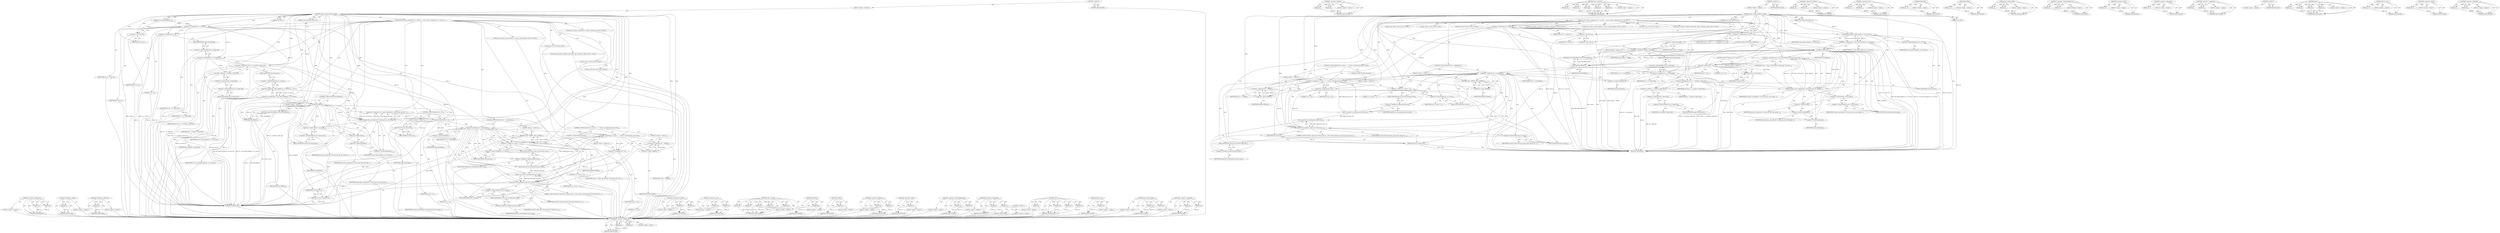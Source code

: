 digraph "&lt;operator&gt;.notEquals" {
vulnerable_217 [label=<(METHOD,&lt;operator&gt;.fieldAccess)>];
vulnerable_218 [label=<(PARAM,p1)>];
vulnerable_219 [label=<(PARAM,p2)>];
vulnerable_220 [label=<(BLOCK,&lt;empty&gt;,&lt;empty&gt;)>];
vulnerable_221 [label=<(METHOD_RETURN,ANY)>];
vulnerable_170 [label=<(METHOD,&lt;operator&gt;.sizeOf)>];
vulnerable_171 [label=<(PARAM,p1)>];
vulnerable_172 [label=<(BLOCK,&lt;empty&gt;,&lt;empty&gt;)>];
vulnerable_173 [label=<(METHOD_RETURN,ANY)>];
vulnerable_195 [label=<(METHOD,&lt;operator&gt;.addressOf)>];
vulnerable_196 [label=<(PARAM,p1)>];
vulnerable_197 [label=<(BLOCK,&lt;empty&gt;,&lt;empty&gt;)>];
vulnerable_198 [label=<(METHOD_RETURN,ANY)>];
vulnerable_6 [label=<(METHOD,&lt;global&gt;)<SUB>1</SUB>>];
vulnerable_7 [label=<(BLOCK,&lt;empty&gt;,&lt;empty&gt;)<SUB>1</SUB>>];
vulnerable_8 [label=<(METHOD,ceph_x_verify_authorizer_reply)<SUB>1</SUB>>];
vulnerable_9 [label=<(PARAM,struct ceph_auth_client *ac)<SUB>1</SUB>>];
vulnerable_10 [label=<(PARAM,struct ceph_authorizer *a)<SUB>2</SUB>>];
vulnerable_11 [label=<(PARAM,size_t len)<SUB>2</SUB>>];
vulnerable_12 [label=<(BLOCK,{
	struct ceph_x_authorizer *au = (void *)a;
 	...,{
	struct ceph_x_authorizer *au = (void *)a;
 	...)<SUB>3</SUB>>];
vulnerable_13 [label="<(LOCAL,struct ceph_x_authorizer* au: ceph_x_authorizer*)<SUB>4</SUB>>"];
vulnerable_14 [label=<(&lt;operator&gt;.assignment,*au = (void *)a)<SUB>4</SUB>>];
vulnerable_15 [label=<(IDENTIFIER,au,*au = (void *)a)<SUB>4</SUB>>];
vulnerable_16 [label=<(&lt;operator&gt;.cast,(void *)a)<SUB>4</SUB>>];
vulnerable_17 [label=<(UNKNOWN,void *,void *)<SUB>4</SUB>>];
vulnerable_18 [label=<(IDENTIFIER,a,(void *)a)<SUB>4</SUB>>];
vulnerable_19 [label="<(LOCAL,struct ceph_x_ticket_handler* th: ceph_x_ticket_handler*)<SUB>5</SUB>>"];
vulnerable_20 [label="<(LOCAL,int ret: int)<SUB>6</SUB>>"];
vulnerable_21 [label=<(&lt;operator&gt;.assignment,ret = 0)<SUB>6</SUB>>];
vulnerable_22 [label=<(IDENTIFIER,ret,ret = 0)<SUB>6</SUB>>];
vulnerable_23 [label=<(LITERAL,0,ret = 0)<SUB>6</SUB>>];
vulnerable_24 [label="<(LOCAL,struct ceph_x_authorize_reply reply: ceph_x_authorize_reply)<SUB>7</SUB>>"];
vulnerable_25 [label="<(LOCAL,void* p: void*)<SUB>8</SUB>>"];
vulnerable_26 [label=<(&lt;operator&gt;.assignment,*p = au-&gt;reply_buf)<SUB>8</SUB>>];
vulnerable_27 [label=<(IDENTIFIER,p,*p = au-&gt;reply_buf)<SUB>8</SUB>>];
vulnerable_28 [label=<(&lt;operator&gt;.indirectFieldAccess,au-&gt;reply_buf)<SUB>8</SUB>>];
vulnerable_29 [label=<(IDENTIFIER,au,*p = au-&gt;reply_buf)<SUB>8</SUB>>];
vulnerable_30 [label=<(FIELD_IDENTIFIER,reply_buf,reply_buf)<SUB>8</SUB>>];
vulnerable_31 [label="<(LOCAL,void* end: void*)<SUB>9</SUB>>"];
vulnerable_32 [label=<(&lt;operator&gt;.assignment,*end = p + sizeof(au-&gt;reply_buf))<SUB>9</SUB>>];
vulnerable_33 [label=<(IDENTIFIER,end,*end = p + sizeof(au-&gt;reply_buf))<SUB>9</SUB>>];
vulnerable_34 [label=<(&lt;operator&gt;.addition,p + sizeof(au-&gt;reply_buf))<SUB>9</SUB>>];
vulnerable_35 [label=<(IDENTIFIER,p,p + sizeof(au-&gt;reply_buf))<SUB>9</SUB>>];
vulnerable_36 [label=<(&lt;operator&gt;.sizeOf,sizeof(au-&gt;reply_buf))<SUB>9</SUB>>];
vulnerable_37 [label=<(&lt;operator&gt;.indirectFieldAccess,au-&gt;reply_buf)<SUB>9</SUB>>];
vulnerable_38 [label=<(IDENTIFIER,au,sizeof(au-&gt;reply_buf))<SUB>9</SUB>>];
vulnerable_39 [label=<(FIELD_IDENTIFIER,reply_buf,reply_buf)<SUB>9</SUB>>];
vulnerable_40 [label=<(&lt;operator&gt;.assignment,th = get_ticket_handler(ac, au-&gt;service))<SUB>11</SUB>>];
vulnerable_41 [label=<(IDENTIFIER,th,th = get_ticket_handler(ac, au-&gt;service))<SUB>11</SUB>>];
vulnerable_42 [label=<(get_ticket_handler,get_ticket_handler(ac, au-&gt;service))<SUB>11</SUB>>];
vulnerable_43 [label=<(IDENTIFIER,ac,get_ticket_handler(ac, au-&gt;service))<SUB>11</SUB>>];
vulnerable_44 [label=<(&lt;operator&gt;.indirectFieldAccess,au-&gt;service)<SUB>11</SUB>>];
vulnerable_45 [label=<(IDENTIFIER,au,get_ticket_handler(ac, au-&gt;service))<SUB>11</SUB>>];
vulnerable_46 [label=<(FIELD_IDENTIFIER,service,service)<SUB>11</SUB>>];
vulnerable_47 [label=<(CONTROL_STRUCTURE,IF,if (IS_ERR(th)))<SUB>12</SUB>>];
vulnerable_48 [label=<(IS_ERR,IS_ERR(th))<SUB>12</SUB>>];
vulnerable_49 [label=<(IDENTIFIER,th,IS_ERR(th))<SUB>12</SUB>>];
vulnerable_50 [label=<(BLOCK,&lt;empty&gt;,&lt;empty&gt;)<SUB>13</SUB>>];
vulnerable_51 [label=<(RETURN,return PTR_ERR(th);,return PTR_ERR(th);)<SUB>13</SUB>>];
vulnerable_52 [label=<(PTR_ERR,PTR_ERR(th))<SUB>13</SUB>>];
vulnerable_53 [label=<(IDENTIFIER,th,PTR_ERR(th))<SUB>13</SUB>>];
vulnerable_54 [label=<(&lt;operator&gt;.assignment,ret = ceph_x_decrypt(&amp;th-&gt;session_key, &amp;p, end,...)<SUB>14</SUB>>];
vulnerable_55 [label=<(IDENTIFIER,ret,ret = ceph_x_decrypt(&amp;th-&gt;session_key, &amp;p, end,...)<SUB>14</SUB>>];
vulnerable_56 [label=<(ceph_x_decrypt,ceph_x_decrypt(&amp;th-&gt;session_key, &amp;p, end, &amp;repl...)<SUB>14</SUB>>];
vulnerable_57 [label=<(&lt;operator&gt;.addressOf,&amp;th-&gt;session_key)<SUB>14</SUB>>];
vulnerable_58 [label=<(&lt;operator&gt;.indirectFieldAccess,th-&gt;session_key)<SUB>14</SUB>>];
vulnerable_59 [label=<(IDENTIFIER,th,ceph_x_decrypt(&amp;th-&gt;session_key, &amp;p, end, &amp;repl...)<SUB>14</SUB>>];
vulnerable_60 [label=<(FIELD_IDENTIFIER,session_key,session_key)<SUB>14</SUB>>];
vulnerable_61 [label=<(&lt;operator&gt;.addressOf,&amp;p)<SUB>14</SUB>>];
vulnerable_62 [label=<(IDENTIFIER,p,ceph_x_decrypt(&amp;th-&gt;session_key, &amp;p, end, &amp;repl...)<SUB>14</SUB>>];
vulnerable_63 [label=<(IDENTIFIER,end,ceph_x_decrypt(&amp;th-&gt;session_key, &amp;p, end, &amp;repl...)<SUB>14</SUB>>];
vulnerable_64 [label=<(&lt;operator&gt;.addressOf,&amp;reply)<SUB>14</SUB>>];
vulnerable_65 [label=<(IDENTIFIER,reply,ceph_x_decrypt(&amp;th-&gt;session_key, &amp;p, end, &amp;repl...)<SUB>14</SUB>>];
vulnerable_66 [label=<(&lt;operator&gt;.sizeOf,sizeof(reply))<SUB>14</SUB>>];
vulnerable_67 [label=<(IDENTIFIER,reply,sizeof(reply))<SUB>14</SUB>>];
vulnerable_68 [label=<(CONTROL_STRUCTURE,IF,if (ret &lt; 0))<SUB>15</SUB>>];
vulnerable_69 [label=<(&lt;operator&gt;.lessThan,ret &lt; 0)<SUB>15</SUB>>];
vulnerable_70 [label=<(IDENTIFIER,ret,ret &lt; 0)<SUB>15</SUB>>];
vulnerable_71 [label=<(LITERAL,0,ret &lt; 0)<SUB>15</SUB>>];
vulnerable_72 [label=<(BLOCK,&lt;empty&gt;,&lt;empty&gt;)<SUB>16</SUB>>];
vulnerable_73 [label=<(RETURN,return ret;,return ret;)<SUB>16</SUB>>];
vulnerable_74 [label=<(IDENTIFIER,ret,return ret;)<SUB>16</SUB>>];
vulnerable_75 [label=<(CONTROL_STRUCTURE,IF,if (ret != sizeof(reply)))<SUB>17</SUB>>];
vulnerable_76 [label=<(&lt;operator&gt;.notEquals,ret != sizeof(reply))<SUB>17</SUB>>];
vulnerable_77 [label=<(IDENTIFIER,ret,ret != sizeof(reply))<SUB>17</SUB>>];
vulnerable_78 [label=<(&lt;operator&gt;.sizeOf,sizeof(reply))<SUB>17</SUB>>];
vulnerable_79 [label=<(IDENTIFIER,reply,sizeof(reply))<SUB>17</SUB>>];
vulnerable_80 [label=<(BLOCK,&lt;empty&gt;,&lt;empty&gt;)<SUB>18</SUB>>];
vulnerable_81 [label=<(RETURN,return -EPERM;,return -EPERM;)<SUB>18</SUB>>];
vulnerable_82 [label=<(&lt;operator&gt;.minus,-EPERM)<SUB>18</SUB>>];
vulnerable_83 [label=<(IDENTIFIER,EPERM,-EPERM)<SUB>18</SUB>>];
vulnerable_84 [label=<(CONTROL_STRUCTURE,IF,if (au-&gt;nonce + 1 != le64_to_cpu(reply.nonce_plus_one)))<SUB>20</SUB>>];
vulnerable_85 [label=<(&lt;operator&gt;.notEquals,au-&gt;nonce + 1 != le64_to_cpu(reply.nonce_plus_one))<SUB>20</SUB>>];
vulnerable_86 [label=<(&lt;operator&gt;.addition,au-&gt;nonce + 1)<SUB>20</SUB>>];
vulnerable_87 [label=<(&lt;operator&gt;.indirectFieldAccess,au-&gt;nonce)<SUB>20</SUB>>];
vulnerable_88 [label=<(IDENTIFIER,au,au-&gt;nonce + 1)<SUB>20</SUB>>];
vulnerable_89 [label=<(FIELD_IDENTIFIER,nonce,nonce)<SUB>20</SUB>>];
vulnerable_90 [label=<(LITERAL,1,au-&gt;nonce + 1)<SUB>20</SUB>>];
vulnerable_91 [label=<(le64_to_cpu,le64_to_cpu(reply.nonce_plus_one))<SUB>20</SUB>>];
vulnerable_92 [label=<(&lt;operator&gt;.fieldAccess,reply.nonce_plus_one)<SUB>20</SUB>>];
vulnerable_93 [label=<(IDENTIFIER,reply,le64_to_cpu(reply.nonce_plus_one))<SUB>20</SUB>>];
vulnerable_94 [label=<(FIELD_IDENTIFIER,nonce_plus_one,nonce_plus_one)<SUB>20</SUB>>];
vulnerable_95 [label=<(BLOCK,&lt;empty&gt;,&lt;empty&gt;)<SUB>21</SUB>>];
vulnerable_96 [label=<(&lt;operator&gt;.assignment,ret = -EPERM)<SUB>21</SUB>>];
vulnerable_97 [label=<(IDENTIFIER,ret,ret = -EPERM)<SUB>21</SUB>>];
vulnerable_98 [label=<(&lt;operator&gt;.minus,-EPERM)<SUB>21</SUB>>];
vulnerable_99 [label=<(IDENTIFIER,EPERM,-EPERM)<SUB>21</SUB>>];
vulnerable_100 [label=<(CONTROL_STRUCTURE,ELSE,else)<SUB>23</SUB>>];
vulnerable_101 [label=<(BLOCK,&lt;empty&gt;,&lt;empty&gt;)<SUB>23</SUB>>];
vulnerable_102 [label=<(&lt;operator&gt;.assignment,ret = 0)<SUB>23</SUB>>];
vulnerable_103 [label=<(IDENTIFIER,ret,ret = 0)<SUB>23</SUB>>];
vulnerable_104 [label=<(LITERAL,0,ret = 0)<SUB>23</SUB>>];
vulnerable_105 [label=<(dout,dout(&quot;verify_authorizer_reply nonce %llx got %l...)<SUB>24</SUB>>];
vulnerable_106 [label=<(LITERAL,&quot;verify_authorizer_reply nonce %llx got %llx re...,dout(&quot;verify_authorizer_reply nonce %llx got %l...)<SUB>24</SUB>>];
vulnerable_107 [label=<(&lt;operator&gt;.indirectFieldAccess,au-&gt;nonce)<SUB>25</SUB>>];
vulnerable_108 [label=<(IDENTIFIER,au,dout(&quot;verify_authorizer_reply nonce %llx got %l...)<SUB>25</SUB>>];
vulnerable_109 [label=<(FIELD_IDENTIFIER,nonce,nonce)<SUB>25</SUB>>];
vulnerable_110 [label=<(le64_to_cpu,le64_to_cpu(reply.nonce_plus_one))<SUB>25</SUB>>];
vulnerable_111 [label=<(&lt;operator&gt;.fieldAccess,reply.nonce_plus_one)<SUB>25</SUB>>];
vulnerable_112 [label=<(IDENTIFIER,reply,le64_to_cpu(reply.nonce_plus_one))<SUB>25</SUB>>];
vulnerable_113 [label=<(FIELD_IDENTIFIER,nonce_plus_one,nonce_plus_one)<SUB>25</SUB>>];
vulnerable_114 [label=<(IDENTIFIER,ret,dout(&quot;verify_authorizer_reply nonce %llx got %l...)<SUB>25</SUB>>];
vulnerable_115 [label=<(RETURN,return ret;,return ret;)<SUB>26</SUB>>];
vulnerable_116 [label=<(IDENTIFIER,ret,return ret;)<SUB>26</SUB>>];
vulnerable_117 [label=<(METHOD_RETURN,int)<SUB>1</SUB>>];
vulnerable_119 [label=<(METHOD_RETURN,ANY)<SUB>1</SUB>>];
vulnerable_199 [label=<(METHOD,&lt;operator&gt;.lessThan)>];
vulnerable_200 [label=<(PARAM,p1)>];
vulnerable_201 [label=<(PARAM,p2)>];
vulnerable_202 [label=<(BLOCK,&lt;empty&gt;,&lt;empty&gt;)>];
vulnerable_203 [label=<(METHOD_RETURN,ANY)>];
vulnerable_155 [label=<(METHOD,&lt;operator&gt;.cast)>];
vulnerable_156 [label=<(PARAM,p1)>];
vulnerable_157 [label=<(PARAM,p2)>];
vulnerable_158 [label=<(BLOCK,&lt;empty&gt;,&lt;empty&gt;)>];
vulnerable_159 [label=<(METHOD_RETURN,ANY)>];
vulnerable_187 [label=<(METHOD,ceph_x_decrypt)>];
vulnerable_188 [label=<(PARAM,p1)>];
vulnerable_189 [label=<(PARAM,p2)>];
vulnerable_190 [label=<(PARAM,p3)>];
vulnerable_191 [label=<(PARAM,p4)>];
vulnerable_192 [label=<(PARAM,p5)>];
vulnerable_193 [label=<(BLOCK,&lt;empty&gt;,&lt;empty&gt;)>];
vulnerable_194 [label=<(METHOD_RETURN,ANY)>];
vulnerable_183 [label=<(METHOD,PTR_ERR)>];
vulnerable_184 [label=<(PARAM,p1)>];
vulnerable_185 [label=<(BLOCK,&lt;empty&gt;,&lt;empty&gt;)>];
vulnerable_186 [label=<(METHOD_RETURN,ANY)>];
vulnerable_179 [label=<(METHOD,IS_ERR)>];
vulnerable_180 [label=<(PARAM,p1)>];
vulnerable_181 [label=<(BLOCK,&lt;empty&gt;,&lt;empty&gt;)>];
vulnerable_182 [label=<(METHOD_RETURN,ANY)>];
vulnerable_165 [label=<(METHOD,&lt;operator&gt;.addition)>];
vulnerable_166 [label=<(PARAM,p1)>];
vulnerable_167 [label=<(PARAM,p2)>];
vulnerable_168 [label=<(BLOCK,&lt;empty&gt;,&lt;empty&gt;)>];
vulnerable_169 [label=<(METHOD_RETURN,ANY)>];
vulnerable_209 [label=<(METHOD,&lt;operator&gt;.minus)>];
vulnerable_210 [label=<(PARAM,p1)>];
vulnerable_211 [label=<(BLOCK,&lt;empty&gt;,&lt;empty&gt;)>];
vulnerable_212 [label=<(METHOD_RETURN,ANY)>];
vulnerable_160 [label=<(METHOD,&lt;operator&gt;.indirectFieldAccess)>];
vulnerable_161 [label=<(PARAM,p1)>];
vulnerable_162 [label=<(PARAM,p2)>];
vulnerable_163 [label=<(BLOCK,&lt;empty&gt;,&lt;empty&gt;)>];
vulnerable_164 [label=<(METHOD_RETURN,ANY)>];
vulnerable_150 [label=<(METHOD,&lt;operator&gt;.assignment)>];
vulnerable_151 [label=<(PARAM,p1)>];
vulnerable_152 [label=<(PARAM,p2)>];
vulnerable_153 [label=<(BLOCK,&lt;empty&gt;,&lt;empty&gt;)>];
vulnerable_154 [label=<(METHOD_RETURN,ANY)>];
vulnerable_144 [label=<(METHOD,&lt;global&gt;)<SUB>1</SUB>>];
vulnerable_145 [label=<(BLOCK,&lt;empty&gt;,&lt;empty&gt;)>];
vulnerable_146 [label=<(METHOD_RETURN,ANY)>];
vulnerable_222 [label=<(METHOD,dout)>];
vulnerable_223 [label=<(PARAM,p1)>];
vulnerable_224 [label=<(PARAM,p2)>];
vulnerable_225 [label=<(PARAM,p3)>];
vulnerable_226 [label=<(PARAM,p4)>];
vulnerable_227 [label=<(BLOCK,&lt;empty&gt;,&lt;empty&gt;)>];
vulnerable_228 [label=<(METHOD_RETURN,ANY)>];
vulnerable_213 [label=<(METHOD,le64_to_cpu)>];
vulnerable_214 [label=<(PARAM,p1)>];
vulnerable_215 [label=<(BLOCK,&lt;empty&gt;,&lt;empty&gt;)>];
vulnerable_216 [label=<(METHOD_RETURN,ANY)>];
vulnerable_174 [label=<(METHOD,get_ticket_handler)>];
vulnerable_175 [label=<(PARAM,p1)>];
vulnerable_176 [label=<(PARAM,p2)>];
vulnerable_177 [label=<(BLOCK,&lt;empty&gt;,&lt;empty&gt;)>];
vulnerable_178 [label=<(METHOD_RETURN,ANY)>];
vulnerable_204 [label=<(METHOD,&lt;operator&gt;.notEquals)>];
vulnerable_205 [label=<(PARAM,p1)>];
vulnerable_206 [label=<(PARAM,p2)>];
vulnerable_207 [label=<(BLOCK,&lt;empty&gt;,&lt;empty&gt;)>];
vulnerable_208 [label=<(METHOD_RETURN,ANY)>];
fixed_222 [label=<(METHOD,&lt;operator&gt;.fieldAccess)>];
fixed_223 [label=<(PARAM,p1)>];
fixed_224 [label=<(PARAM,p2)>];
fixed_225 [label=<(BLOCK,&lt;empty&gt;,&lt;empty&gt;)>];
fixed_226 [label=<(METHOD_RETURN,ANY)>];
fixed_174 [label=<(METHOD,&lt;operator&gt;.addition)>];
fixed_175 [label=<(PARAM,p1)>];
fixed_176 [label=<(PARAM,p2)>];
fixed_177 [label=<(BLOCK,&lt;empty&gt;,&lt;empty&gt;)>];
fixed_178 [label=<(METHOD_RETURN,ANY)>];
fixed_196 [label=<(METHOD,ceph_x_decrypt)>];
fixed_197 [label=<(PARAM,p1)>];
fixed_198 [label=<(PARAM,p2)>];
fixed_199 [label=<(PARAM,p3)>];
fixed_200 [label=<(PARAM,p4)>];
fixed_201 [label=<(PARAM,p5)>];
fixed_202 [label=<(BLOCK,&lt;empty&gt;,&lt;empty&gt;)>];
fixed_203 [label=<(METHOD_RETURN,ANY)>];
fixed_6 [label=<(METHOD,&lt;global&gt;)<SUB>1</SUB>>];
fixed_7 [label=<(BLOCK,&lt;empty&gt;,&lt;empty&gt;)<SUB>1</SUB>>];
fixed_8 [label=<(METHOD,ceph_x_verify_authorizer_reply)<SUB>1</SUB>>];
fixed_9 [label=<(PARAM,struct ceph_auth_client *ac)<SUB>1</SUB>>];
fixed_10 [label=<(PARAM,struct ceph_authorizer *a)<SUB>2</SUB>>];
fixed_11 [label=<(PARAM,size_t len)<SUB>2</SUB>>];
fixed_12 [label=<(BLOCK,{
	struct ceph_x_authorizer *au = (void *)a;
 	...,{
	struct ceph_x_authorizer *au = (void *)a;
 	...)<SUB>3</SUB>>];
fixed_13 [label="<(LOCAL,struct ceph_x_authorizer* au: ceph_x_authorizer*)<SUB>4</SUB>>"];
fixed_14 [label=<(&lt;operator&gt;.assignment,*au = (void *)a)<SUB>4</SUB>>];
fixed_15 [label=<(IDENTIFIER,au,*au = (void *)a)<SUB>4</SUB>>];
fixed_16 [label=<(&lt;operator&gt;.cast,(void *)a)<SUB>4</SUB>>];
fixed_17 [label=<(UNKNOWN,void *,void *)<SUB>4</SUB>>];
fixed_18 [label=<(IDENTIFIER,a,(void *)a)<SUB>4</SUB>>];
fixed_19 [label="<(LOCAL,struct ceph_x_ticket_handler* th: ceph_x_ticket_handler*)<SUB>5</SUB>>"];
fixed_20 [label="<(LOCAL,int ret: int)<SUB>6</SUB>>"];
fixed_21 [label=<(&lt;operator&gt;.assignment,ret = 0)<SUB>6</SUB>>];
fixed_22 [label=<(IDENTIFIER,ret,ret = 0)<SUB>6</SUB>>];
fixed_23 [label=<(LITERAL,0,ret = 0)<SUB>6</SUB>>];
fixed_24 [label="<(LOCAL,struct ceph_x_authorize_reply reply: ceph_x_authorize_reply)<SUB>7</SUB>>"];
fixed_25 [label="<(LOCAL,void* preply: void*)<SUB>8</SUB>>"];
fixed_26 [label=<(&lt;operator&gt;.assignment,*preply = &amp;reply)<SUB>8</SUB>>];
fixed_27 [label=<(IDENTIFIER,preply,*preply = &amp;reply)<SUB>8</SUB>>];
fixed_28 [label=<(&lt;operator&gt;.addressOf,&amp;reply)<SUB>8</SUB>>];
fixed_29 [label=<(IDENTIFIER,reply,*preply = &amp;reply)<SUB>8</SUB>>];
fixed_30 [label="<(LOCAL,void* p: void*)<SUB>9</SUB>>"];
fixed_31 [label=<(&lt;operator&gt;.assignment,*p = au-&gt;reply_buf)<SUB>9</SUB>>];
fixed_32 [label=<(IDENTIFIER,p,*p = au-&gt;reply_buf)<SUB>9</SUB>>];
fixed_33 [label=<(&lt;operator&gt;.indirectFieldAccess,au-&gt;reply_buf)<SUB>9</SUB>>];
fixed_34 [label=<(IDENTIFIER,au,*p = au-&gt;reply_buf)<SUB>9</SUB>>];
fixed_35 [label=<(FIELD_IDENTIFIER,reply_buf,reply_buf)<SUB>9</SUB>>];
fixed_36 [label="<(LOCAL,void* end: void*)<SUB>10</SUB>>"];
fixed_37 [label=<(&lt;operator&gt;.assignment,*end = p + sizeof(au-&gt;reply_buf))<SUB>10</SUB>>];
fixed_38 [label=<(IDENTIFIER,end,*end = p + sizeof(au-&gt;reply_buf))<SUB>10</SUB>>];
fixed_39 [label=<(&lt;operator&gt;.addition,p + sizeof(au-&gt;reply_buf))<SUB>10</SUB>>];
fixed_40 [label=<(IDENTIFIER,p,p + sizeof(au-&gt;reply_buf))<SUB>10</SUB>>];
fixed_41 [label=<(&lt;operator&gt;.sizeOf,sizeof(au-&gt;reply_buf))<SUB>10</SUB>>];
fixed_42 [label=<(&lt;operator&gt;.indirectFieldAccess,au-&gt;reply_buf)<SUB>10</SUB>>];
fixed_43 [label=<(IDENTIFIER,au,sizeof(au-&gt;reply_buf))<SUB>10</SUB>>];
fixed_44 [label=<(FIELD_IDENTIFIER,reply_buf,reply_buf)<SUB>10</SUB>>];
fixed_45 [label=<(&lt;operator&gt;.assignment,th = get_ticket_handler(ac, au-&gt;service))<SUB>12</SUB>>];
fixed_46 [label=<(IDENTIFIER,th,th = get_ticket_handler(ac, au-&gt;service))<SUB>12</SUB>>];
fixed_47 [label=<(get_ticket_handler,get_ticket_handler(ac, au-&gt;service))<SUB>12</SUB>>];
fixed_48 [label=<(IDENTIFIER,ac,get_ticket_handler(ac, au-&gt;service))<SUB>12</SUB>>];
fixed_49 [label=<(&lt;operator&gt;.indirectFieldAccess,au-&gt;service)<SUB>12</SUB>>];
fixed_50 [label=<(IDENTIFIER,au,get_ticket_handler(ac, au-&gt;service))<SUB>12</SUB>>];
fixed_51 [label=<(FIELD_IDENTIFIER,service,service)<SUB>12</SUB>>];
fixed_52 [label=<(CONTROL_STRUCTURE,IF,if (IS_ERR(th)))<SUB>13</SUB>>];
fixed_53 [label=<(IS_ERR,IS_ERR(th))<SUB>13</SUB>>];
fixed_54 [label=<(IDENTIFIER,th,IS_ERR(th))<SUB>13</SUB>>];
fixed_55 [label=<(BLOCK,&lt;empty&gt;,&lt;empty&gt;)<SUB>14</SUB>>];
fixed_56 [label=<(RETURN,return PTR_ERR(th);,return PTR_ERR(th);)<SUB>14</SUB>>];
fixed_57 [label=<(PTR_ERR,PTR_ERR(th))<SUB>14</SUB>>];
fixed_58 [label=<(IDENTIFIER,th,PTR_ERR(th))<SUB>14</SUB>>];
fixed_59 [label=<(&lt;operator&gt;.assignment,ret = ceph_x_decrypt(&amp;th-&gt;session_key, &amp;p, end,...)<SUB>15</SUB>>];
fixed_60 [label=<(IDENTIFIER,ret,ret = ceph_x_decrypt(&amp;th-&gt;session_key, &amp;p, end,...)<SUB>15</SUB>>];
fixed_61 [label=<(ceph_x_decrypt,ceph_x_decrypt(&amp;th-&gt;session_key, &amp;p, end, &amp;prep...)<SUB>15</SUB>>];
fixed_62 [label=<(&lt;operator&gt;.addressOf,&amp;th-&gt;session_key)<SUB>15</SUB>>];
fixed_63 [label=<(&lt;operator&gt;.indirectFieldAccess,th-&gt;session_key)<SUB>15</SUB>>];
fixed_64 [label=<(IDENTIFIER,th,ceph_x_decrypt(&amp;th-&gt;session_key, &amp;p, end, &amp;prep...)<SUB>15</SUB>>];
fixed_65 [label=<(FIELD_IDENTIFIER,session_key,session_key)<SUB>15</SUB>>];
fixed_66 [label=<(&lt;operator&gt;.addressOf,&amp;p)<SUB>15</SUB>>];
fixed_67 [label=<(IDENTIFIER,p,ceph_x_decrypt(&amp;th-&gt;session_key, &amp;p, end, &amp;prep...)<SUB>15</SUB>>];
fixed_68 [label=<(IDENTIFIER,end,ceph_x_decrypt(&amp;th-&gt;session_key, &amp;p, end, &amp;prep...)<SUB>15</SUB>>];
fixed_69 [label=<(&lt;operator&gt;.addressOf,&amp;preply)<SUB>15</SUB>>];
fixed_70 [label=<(IDENTIFIER,preply,ceph_x_decrypt(&amp;th-&gt;session_key, &amp;p, end, &amp;prep...)<SUB>15</SUB>>];
fixed_71 [label=<(&lt;operator&gt;.sizeOf,sizeof(reply))<SUB>15</SUB>>];
fixed_72 [label=<(IDENTIFIER,reply,sizeof(reply))<SUB>15</SUB>>];
fixed_73 [label=<(CONTROL_STRUCTURE,IF,if (ret &lt; 0))<SUB>16</SUB>>];
fixed_74 [label=<(&lt;operator&gt;.lessThan,ret &lt; 0)<SUB>16</SUB>>];
fixed_75 [label=<(IDENTIFIER,ret,ret &lt; 0)<SUB>16</SUB>>];
fixed_76 [label=<(LITERAL,0,ret &lt; 0)<SUB>16</SUB>>];
fixed_77 [label=<(BLOCK,&lt;empty&gt;,&lt;empty&gt;)<SUB>17</SUB>>];
fixed_78 [label=<(RETURN,return ret;,return ret;)<SUB>17</SUB>>];
fixed_79 [label=<(IDENTIFIER,ret,return ret;)<SUB>17</SUB>>];
fixed_80 [label=<(CONTROL_STRUCTURE,IF,if (ret != sizeof(reply)))<SUB>18</SUB>>];
fixed_81 [label=<(&lt;operator&gt;.notEquals,ret != sizeof(reply))<SUB>18</SUB>>];
fixed_82 [label=<(IDENTIFIER,ret,ret != sizeof(reply))<SUB>18</SUB>>];
fixed_83 [label=<(&lt;operator&gt;.sizeOf,sizeof(reply))<SUB>18</SUB>>];
fixed_84 [label=<(IDENTIFIER,reply,sizeof(reply))<SUB>18</SUB>>];
fixed_85 [label=<(BLOCK,&lt;empty&gt;,&lt;empty&gt;)<SUB>19</SUB>>];
fixed_86 [label=<(RETURN,return -EPERM;,return -EPERM;)<SUB>19</SUB>>];
fixed_87 [label=<(&lt;operator&gt;.minus,-EPERM)<SUB>19</SUB>>];
fixed_88 [label=<(IDENTIFIER,EPERM,-EPERM)<SUB>19</SUB>>];
fixed_89 [label=<(CONTROL_STRUCTURE,IF,if (au-&gt;nonce + 1 != le64_to_cpu(reply.nonce_plus_one)))<SUB>21</SUB>>];
fixed_90 [label=<(&lt;operator&gt;.notEquals,au-&gt;nonce + 1 != le64_to_cpu(reply.nonce_plus_one))<SUB>21</SUB>>];
fixed_91 [label=<(&lt;operator&gt;.addition,au-&gt;nonce + 1)<SUB>21</SUB>>];
fixed_92 [label=<(&lt;operator&gt;.indirectFieldAccess,au-&gt;nonce)<SUB>21</SUB>>];
fixed_93 [label=<(IDENTIFIER,au,au-&gt;nonce + 1)<SUB>21</SUB>>];
fixed_94 [label=<(FIELD_IDENTIFIER,nonce,nonce)<SUB>21</SUB>>];
fixed_95 [label=<(LITERAL,1,au-&gt;nonce + 1)<SUB>21</SUB>>];
fixed_96 [label=<(le64_to_cpu,le64_to_cpu(reply.nonce_plus_one))<SUB>21</SUB>>];
fixed_97 [label=<(&lt;operator&gt;.fieldAccess,reply.nonce_plus_one)<SUB>21</SUB>>];
fixed_98 [label=<(IDENTIFIER,reply,le64_to_cpu(reply.nonce_plus_one))<SUB>21</SUB>>];
fixed_99 [label=<(FIELD_IDENTIFIER,nonce_plus_one,nonce_plus_one)<SUB>21</SUB>>];
fixed_100 [label=<(BLOCK,&lt;empty&gt;,&lt;empty&gt;)<SUB>22</SUB>>];
fixed_101 [label=<(&lt;operator&gt;.assignment,ret = -EPERM)<SUB>22</SUB>>];
fixed_102 [label=<(IDENTIFIER,ret,ret = -EPERM)<SUB>22</SUB>>];
fixed_103 [label=<(&lt;operator&gt;.minus,-EPERM)<SUB>22</SUB>>];
fixed_104 [label=<(IDENTIFIER,EPERM,-EPERM)<SUB>22</SUB>>];
fixed_105 [label=<(CONTROL_STRUCTURE,ELSE,else)<SUB>24</SUB>>];
fixed_106 [label=<(BLOCK,&lt;empty&gt;,&lt;empty&gt;)<SUB>24</SUB>>];
fixed_107 [label=<(&lt;operator&gt;.assignment,ret = 0)<SUB>24</SUB>>];
fixed_108 [label=<(IDENTIFIER,ret,ret = 0)<SUB>24</SUB>>];
fixed_109 [label=<(LITERAL,0,ret = 0)<SUB>24</SUB>>];
fixed_110 [label=<(dout,dout(&quot;verify_authorizer_reply nonce %llx got %l...)<SUB>25</SUB>>];
fixed_111 [label=<(LITERAL,&quot;verify_authorizer_reply nonce %llx got %llx re...,dout(&quot;verify_authorizer_reply nonce %llx got %l...)<SUB>25</SUB>>];
fixed_112 [label=<(&lt;operator&gt;.indirectFieldAccess,au-&gt;nonce)<SUB>26</SUB>>];
fixed_113 [label=<(IDENTIFIER,au,dout(&quot;verify_authorizer_reply nonce %llx got %l...)<SUB>26</SUB>>];
fixed_114 [label=<(FIELD_IDENTIFIER,nonce,nonce)<SUB>26</SUB>>];
fixed_115 [label=<(le64_to_cpu,le64_to_cpu(reply.nonce_plus_one))<SUB>26</SUB>>];
fixed_116 [label=<(&lt;operator&gt;.fieldAccess,reply.nonce_plus_one)<SUB>26</SUB>>];
fixed_117 [label=<(IDENTIFIER,reply,le64_to_cpu(reply.nonce_plus_one))<SUB>26</SUB>>];
fixed_118 [label=<(FIELD_IDENTIFIER,nonce_plus_one,nonce_plus_one)<SUB>26</SUB>>];
fixed_119 [label=<(IDENTIFIER,ret,dout(&quot;verify_authorizer_reply nonce %llx got %l...)<SUB>26</SUB>>];
fixed_120 [label=<(RETURN,return ret;,return ret;)<SUB>27</SUB>>];
fixed_121 [label=<(IDENTIFIER,ret,return ret;)<SUB>27</SUB>>];
fixed_122 [label=<(METHOD_RETURN,int)<SUB>1</SUB>>];
fixed_124 [label=<(METHOD_RETURN,ANY)<SUB>1</SUB>>];
fixed_204 [label=<(METHOD,&lt;operator&gt;.lessThan)>];
fixed_205 [label=<(PARAM,p1)>];
fixed_206 [label=<(PARAM,p2)>];
fixed_207 [label=<(BLOCK,&lt;empty&gt;,&lt;empty&gt;)>];
fixed_208 [label=<(METHOD_RETURN,ANY)>];
fixed_160 [label=<(METHOD,&lt;operator&gt;.cast)>];
fixed_161 [label=<(PARAM,p1)>];
fixed_162 [label=<(PARAM,p2)>];
fixed_163 [label=<(BLOCK,&lt;empty&gt;,&lt;empty&gt;)>];
fixed_164 [label=<(METHOD_RETURN,ANY)>];
fixed_192 [label=<(METHOD,PTR_ERR)>];
fixed_193 [label=<(PARAM,p1)>];
fixed_194 [label=<(BLOCK,&lt;empty&gt;,&lt;empty&gt;)>];
fixed_195 [label=<(METHOD_RETURN,ANY)>];
fixed_188 [label=<(METHOD,IS_ERR)>];
fixed_189 [label=<(PARAM,p1)>];
fixed_190 [label=<(BLOCK,&lt;empty&gt;,&lt;empty&gt;)>];
fixed_191 [label=<(METHOD_RETURN,ANY)>];
fixed_183 [label=<(METHOD,get_ticket_handler)>];
fixed_184 [label=<(PARAM,p1)>];
fixed_185 [label=<(PARAM,p2)>];
fixed_186 [label=<(BLOCK,&lt;empty&gt;,&lt;empty&gt;)>];
fixed_187 [label=<(METHOD_RETURN,ANY)>];
fixed_169 [label=<(METHOD,&lt;operator&gt;.indirectFieldAccess)>];
fixed_170 [label=<(PARAM,p1)>];
fixed_171 [label=<(PARAM,p2)>];
fixed_172 [label=<(BLOCK,&lt;empty&gt;,&lt;empty&gt;)>];
fixed_173 [label=<(METHOD_RETURN,ANY)>];
fixed_214 [label=<(METHOD,&lt;operator&gt;.minus)>];
fixed_215 [label=<(PARAM,p1)>];
fixed_216 [label=<(BLOCK,&lt;empty&gt;,&lt;empty&gt;)>];
fixed_217 [label=<(METHOD_RETURN,ANY)>];
fixed_165 [label=<(METHOD,&lt;operator&gt;.addressOf)>];
fixed_166 [label=<(PARAM,p1)>];
fixed_167 [label=<(BLOCK,&lt;empty&gt;,&lt;empty&gt;)>];
fixed_168 [label=<(METHOD_RETURN,ANY)>];
fixed_155 [label=<(METHOD,&lt;operator&gt;.assignment)>];
fixed_156 [label=<(PARAM,p1)>];
fixed_157 [label=<(PARAM,p2)>];
fixed_158 [label=<(BLOCK,&lt;empty&gt;,&lt;empty&gt;)>];
fixed_159 [label=<(METHOD_RETURN,ANY)>];
fixed_149 [label=<(METHOD,&lt;global&gt;)<SUB>1</SUB>>];
fixed_150 [label=<(BLOCK,&lt;empty&gt;,&lt;empty&gt;)>];
fixed_151 [label=<(METHOD_RETURN,ANY)>];
fixed_227 [label=<(METHOD,dout)>];
fixed_228 [label=<(PARAM,p1)>];
fixed_229 [label=<(PARAM,p2)>];
fixed_230 [label=<(PARAM,p3)>];
fixed_231 [label=<(PARAM,p4)>];
fixed_232 [label=<(BLOCK,&lt;empty&gt;,&lt;empty&gt;)>];
fixed_233 [label=<(METHOD_RETURN,ANY)>];
fixed_218 [label=<(METHOD,le64_to_cpu)>];
fixed_219 [label=<(PARAM,p1)>];
fixed_220 [label=<(BLOCK,&lt;empty&gt;,&lt;empty&gt;)>];
fixed_221 [label=<(METHOD_RETURN,ANY)>];
fixed_179 [label=<(METHOD,&lt;operator&gt;.sizeOf)>];
fixed_180 [label=<(PARAM,p1)>];
fixed_181 [label=<(BLOCK,&lt;empty&gt;,&lt;empty&gt;)>];
fixed_182 [label=<(METHOD_RETURN,ANY)>];
fixed_209 [label=<(METHOD,&lt;operator&gt;.notEquals)>];
fixed_210 [label=<(PARAM,p1)>];
fixed_211 [label=<(PARAM,p2)>];
fixed_212 [label=<(BLOCK,&lt;empty&gt;,&lt;empty&gt;)>];
fixed_213 [label=<(METHOD_RETURN,ANY)>];
vulnerable_217 -> vulnerable_218  [key=0, label="AST: "];
vulnerable_217 -> vulnerable_218  [key=1, label="DDG: "];
vulnerable_217 -> vulnerable_220  [key=0, label="AST: "];
vulnerable_217 -> vulnerable_219  [key=0, label="AST: "];
vulnerable_217 -> vulnerable_219  [key=1, label="DDG: "];
vulnerable_217 -> vulnerable_221  [key=0, label="AST: "];
vulnerable_217 -> vulnerable_221  [key=1, label="CFG: "];
vulnerable_218 -> vulnerable_221  [key=0, label="DDG: p1"];
vulnerable_219 -> vulnerable_221  [key=0, label="DDG: p2"];
vulnerable_220 -> fixed_222  [key=0];
vulnerable_221 -> fixed_222  [key=0];
vulnerable_170 -> vulnerable_171  [key=0, label="AST: "];
vulnerable_170 -> vulnerable_171  [key=1, label="DDG: "];
vulnerable_170 -> vulnerable_172  [key=0, label="AST: "];
vulnerable_170 -> vulnerable_173  [key=0, label="AST: "];
vulnerable_170 -> vulnerable_173  [key=1, label="CFG: "];
vulnerable_171 -> vulnerable_173  [key=0, label="DDG: p1"];
vulnerable_172 -> fixed_222  [key=0];
vulnerable_173 -> fixed_222  [key=0];
vulnerable_195 -> vulnerable_196  [key=0, label="AST: "];
vulnerable_195 -> vulnerable_196  [key=1, label="DDG: "];
vulnerable_195 -> vulnerable_197  [key=0, label="AST: "];
vulnerable_195 -> vulnerable_198  [key=0, label="AST: "];
vulnerable_195 -> vulnerable_198  [key=1, label="CFG: "];
vulnerable_196 -> vulnerable_198  [key=0, label="DDG: p1"];
vulnerable_197 -> fixed_222  [key=0];
vulnerable_198 -> fixed_222  [key=0];
vulnerable_6 -> vulnerable_7  [key=0, label="AST: "];
vulnerable_6 -> vulnerable_119  [key=0, label="AST: "];
vulnerable_6 -> vulnerable_119  [key=1, label="CFG: "];
vulnerable_7 -> vulnerable_8  [key=0, label="AST: "];
vulnerable_8 -> vulnerable_9  [key=0, label="AST: "];
vulnerable_8 -> vulnerable_9  [key=1, label="DDG: "];
vulnerable_8 -> vulnerable_10  [key=0, label="AST: "];
vulnerable_8 -> vulnerable_10  [key=1, label="DDG: "];
vulnerable_8 -> vulnerable_11  [key=0, label="AST: "];
vulnerable_8 -> vulnerable_11  [key=1, label="DDG: "];
vulnerable_8 -> vulnerable_12  [key=0, label="AST: "];
vulnerable_8 -> vulnerable_117  [key=0, label="AST: "];
vulnerable_8 -> vulnerable_17  [key=0, label="CFG: "];
vulnerable_8 -> vulnerable_14  [key=0, label="DDG: "];
vulnerable_8 -> vulnerable_21  [key=0, label="DDG: "];
vulnerable_8 -> vulnerable_32  [key=0, label="DDG: "];
vulnerable_8 -> vulnerable_105  [key=0, label="DDG: "];
vulnerable_8 -> vulnerable_116  [key=0, label="DDG: "];
vulnerable_8 -> vulnerable_16  [key=0, label="DDG: "];
vulnerable_8 -> vulnerable_34  [key=0, label="DDG: "];
vulnerable_8 -> vulnerable_42  [key=0, label="DDG: "];
vulnerable_8 -> vulnerable_48  [key=0, label="DDG: "];
vulnerable_8 -> vulnerable_56  [key=0, label="DDG: "];
vulnerable_8 -> vulnerable_69  [key=0, label="DDG: "];
vulnerable_8 -> vulnerable_76  [key=0, label="DDG: "];
vulnerable_8 -> vulnerable_85  [key=0, label="DDG: "];
vulnerable_8 -> vulnerable_74  [key=0, label="DDG: "];
vulnerable_8 -> vulnerable_86  [key=0, label="DDG: "];
vulnerable_8 -> vulnerable_102  [key=0, label="DDG: "];
vulnerable_8 -> vulnerable_52  [key=0, label="DDG: "];
vulnerable_8 -> vulnerable_82  [key=0, label="DDG: "];
vulnerable_8 -> vulnerable_98  [key=0, label="DDG: "];
vulnerable_9 -> vulnerable_42  [key=0, label="DDG: ac"];
vulnerable_10 -> vulnerable_14  [key=0, label="DDG: a"];
vulnerable_10 -> vulnerable_16  [key=0, label="DDG: a"];
vulnerable_11 -> vulnerable_117  [key=0, label="DDG: len"];
vulnerable_12 -> vulnerable_13  [key=0, label="AST: "];
vulnerable_12 -> vulnerable_14  [key=0, label="AST: "];
vulnerable_12 -> vulnerable_19  [key=0, label="AST: "];
vulnerable_12 -> vulnerable_20  [key=0, label="AST: "];
vulnerable_12 -> vulnerable_21  [key=0, label="AST: "];
vulnerable_12 -> vulnerable_24  [key=0, label="AST: "];
vulnerable_12 -> vulnerable_25  [key=0, label="AST: "];
vulnerable_12 -> vulnerable_26  [key=0, label="AST: "];
vulnerable_12 -> vulnerable_31  [key=0, label="AST: "];
vulnerable_12 -> vulnerable_32  [key=0, label="AST: "];
vulnerable_12 -> vulnerable_40  [key=0, label="AST: "];
vulnerable_12 -> vulnerable_47  [key=0, label="AST: "];
vulnerable_12 -> vulnerable_54  [key=0, label="AST: "];
vulnerable_12 -> vulnerable_68  [key=0, label="AST: "];
vulnerable_12 -> vulnerable_75  [key=0, label="AST: "];
vulnerable_12 -> vulnerable_84  [key=0, label="AST: "];
vulnerable_12 -> vulnerable_105  [key=0, label="AST: "];
vulnerable_12 -> vulnerable_115  [key=0, label="AST: "];
vulnerable_13 -> fixed_222  [key=0];
vulnerable_14 -> vulnerable_15  [key=0, label="AST: "];
vulnerable_14 -> vulnerable_16  [key=0, label="AST: "];
vulnerable_14 -> vulnerable_21  [key=0, label="CFG: "];
vulnerable_14 -> vulnerable_117  [key=0, label="DDG: au"];
vulnerable_14 -> vulnerable_117  [key=1, label="DDG: (void *)a"];
vulnerable_14 -> vulnerable_117  [key=2, label="DDG: *au = (void *)a"];
vulnerable_14 -> vulnerable_26  [key=0, label="DDG: au"];
vulnerable_14 -> vulnerable_105  [key=0, label="DDG: au"];
vulnerable_14 -> vulnerable_42  [key=0, label="DDG: au"];
vulnerable_14 -> vulnerable_85  [key=0, label="DDG: au"];
vulnerable_14 -> vulnerable_86  [key=0, label="DDG: au"];
vulnerable_15 -> fixed_222  [key=0];
vulnerable_16 -> vulnerable_17  [key=0, label="AST: "];
vulnerable_16 -> vulnerable_18  [key=0, label="AST: "];
vulnerable_16 -> vulnerable_14  [key=0, label="CFG: "];
vulnerable_16 -> vulnerable_117  [key=0, label="DDG: a"];
vulnerable_17 -> vulnerable_16  [key=0, label="CFG: "];
vulnerable_18 -> fixed_222  [key=0];
vulnerable_19 -> fixed_222  [key=0];
vulnerable_20 -> fixed_222  [key=0];
vulnerable_21 -> vulnerable_22  [key=0, label="AST: "];
vulnerable_21 -> vulnerable_23  [key=0, label="AST: "];
vulnerable_21 -> vulnerable_30  [key=0, label="CFG: "];
vulnerable_21 -> vulnerable_117  [key=0, label="DDG: ret"];
vulnerable_21 -> vulnerable_117  [key=1, label="DDG: ret = 0"];
vulnerable_22 -> fixed_222  [key=0];
vulnerable_23 -> fixed_222  [key=0];
vulnerable_24 -> fixed_222  [key=0];
vulnerable_25 -> fixed_222  [key=0];
vulnerable_26 -> vulnerable_27  [key=0, label="AST: "];
vulnerable_26 -> vulnerable_28  [key=0, label="AST: "];
vulnerable_26 -> vulnerable_39  [key=0, label="CFG: "];
vulnerable_26 -> vulnerable_117  [key=0, label="DDG: *p = au-&gt;reply_buf"];
vulnerable_26 -> vulnerable_32  [key=0, label="DDG: p"];
vulnerable_26 -> vulnerable_34  [key=0, label="DDG: p"];
vulnerable_26 -> vulnerable_56  [key=0, label="DDG: p"];
vulnerable_27 -> fixed_222  [key=0];
vulnerable_28 -> vulnerable_29  [key=0, label="AST: "];
vulnerable_28 -> vulnerable_30  [key=0, label="AST: "];
vulnerable_28 -> vulnerable_26  [key=0, label="CFG: "];
vulnerable_29 -> fixed_222  [key=0];
vulnerable_30 -> vulnerable_28  [key=0, label="CFG: "];
vulnerable_31 -> fixed_222  [key=0];
vulnerable_32 -> vulnerable_33  [key=0, label="AST: "];
vulnerable_32 -> vulnerable_34  [key=0, label="AST: "];
vulnerable_32 -> vulnerable_46  [key=0, label="CFG: "];
vulnerable_32 -> vulnerable_117  [key=0, label="DDG: end"];
vulnerable_32 -> vulnerable_117  [key=1, label="DDG: p + sizeof(au-&gt;reply_buf)"];
vulnerable_32 -> vulnerable_117  [key=2, label="DDG: *end = p + sizeof(au-&gt;reply_buf)"];
vulnerable_32 -> vulnerable_56  [key=0, label="DDG: end"];
vulnerable_33 -> fixed_222  [key=0];
vulnerable_34 -> vulnerable_35  [key=0, label="AST: "];
vulnerable_34 -> vulnerable_36  [key=0, label="AST: "];
vulnerable_34 -> vulnerable_32  [key=0, label="CFG: "];
vulnerable_34 -> vulnerable_117  [key=0, label="DDG: p"];
vulnerable_35 -> fixed_222  [key=0];
vulnerable_36 -> vulnerable_37  [key=0, label="AST: "];
vulnerable_36 -> vulnerable_34  [key=0, label="CFG: "];
vulnerable_36 -> vulnerable_117  [key=0, label="DDG: au-&gt;reply_buf"];
vulnerable_37 -> vulnerable_38  [key=0, label="AST: "];
vulnerable_37 -> vulnerable_39  [key=0, label="AST: "];
vulnerable_37 -> vulnerable_36  [key=0, label="CFG: "];
vulnerable_38 -> fixed_222  [key=0];
vulnerable_39 -> vulnerable_37  [key=0, label="CFG: "];
vulnerable_40 -> vulnerable_41  [key=0, label="AST: "];
vulnerable_40 -> vulnerable_42  [key=0, label="AST: "];
vulnerable_40 -> vulnerable_48  [key=0, label="CFG: "];
vulnerable_40 -> vulnerable_48  [key=1, label="DDG: th"];
vulnerable_40 -> vulnerable_117  [key=0, label="DDG: get_ticket_handler(ac, au-&gt;service)"];
vulnerable_40 -> vulnerable_117  [key=1, label="DDG: th = get_ticket_handler(ac, au-&gt;service)"];
vulnerable_41 -> fixed_222  [key=0];
vulnerable_42 -> vulnerable_43  [key=0, label="AST: "];
vulnerable_42 -> vulnerable_44  [key=0, label="AST: "];
vulnerable_42 -> vulnerable_40  [key=0, label="CFG: "];
vulnerable_42 -> vulnerable_40  [key=1, label="DDG: ac"];
vulnerable_42 -> vulnerable_40  [key=2, label="DDG: au-&gt;service"];
vulnerable_42 -> vulnerable_117  [key=0, label="DDG: ac"];
vulnerable_42 -> vulnerable_117  [key=1, label="DDG: au-&gt;service"];
vulnerable_43 -> fixed_222  [key=0];
vulnerable_44 -> vulnerable_45  [key=0, label="AST: "];
vulnerable_44 -> vulnerable_46  [key=0, label="AST: "];
vulnerable_44 -> vulnerable_42  [key=0, label="CFG: "];
vulnerable_45 -> fixed_222  [key=0];
vulnerable_46 -> vulnerable_44  [key=0, label="CFG: "];
vulnerable_47 -> vulnerable_48  [key=0, label="AST: "];
vulnerable_47 -> vulnerable_50  [key=0, label="AST: "];
vulnerable_48 -> vulnerable_49  [key=0, label="AST: "];
vulnerable_48 -> vulnerable_52  [key=0, label="CFG: "];
vulnerable_48 -> vulnerable_52  [key=1, label="DDG: th"];
vulnerable_48 -> vulnerable_52  [key=2, label="CDG: "];
vulnerable_48 -> vulnerable_60  [key=0, label="CFG: "];
vulnerable_48 -> vulnerable_60  [key=1, label="CDG: "];
vulnerable_48 -> vulnerable_117  [key=0, label="DDG: IS_ERR(th)"];
vulnerable_48 -> vulnerable_56  [key=0, label="DDG: th"];
vulnerable_48 -> vulnerable_56  [key=1, label="CDG: "];
vulnerable_48 -> vulnerable_64  [key=0, label="CDG: "];
vulnerable_48 -> vulnerable_51  [key=0, label="CDG: "];
vulnerable_48 -> vulnerable_57  [key=0, label="CDG: "];
vulnerable_48 -> vulnerable_66  [key=0, label="CDG: "];
vulnerable_48 -> vulnerable_69  [key=0, label="CDG: "];
vulnerable_48 -> vulnerable_54  [key=0, label="CDG: "];
vulnerable_48 -> vulnerable_58  [key=0, label="CDG: "];
vulnerable_48 -> vulnerable_61  [key=0, label="CDG: "];
vulnerable_49 -> fixed_222  [key=0];
vulnerable_50 -> vulnerable_51  [key=0, label="AST: "];
vulnerable_51 -> vulnerable_52  [key=0, label="AST: "];
vulnerable_51 -> vulnerable_117  [key=0, label="CFG: "];
vulnerable_51 -> vulnerable_117  [key=1, label="DDG: &lt;RET&gt;"];
vulnerable_52 -> vulnerable_53  [key=0, label="AST: "];
vulnerable_52 -> vulnerable_51  [key=0, label="CFG: "];
vulnerable_52 -> vulnerable_51  [key=1, label="DDG: PTR_ERR(th)"];
vulnerable_52 -> vulnerable_117  [key=0, label="DDG: th"];
vulnerable_52 -> vulnerable_117  [key=1, label="DDG: PTR_ERR(th)"];
vulnerable_53 -> fixed_222  [key=0];
vulnerable_54 -> vulnerable_55  [key=0, label="AST: "];
vulnerable_54 -> vulnerable_56  [key=0, label="AST: "];
vulnerable_54 -> vulnerable_69  [key=0, label="CFG: "];
vulnerable_54 -> vulnerable_69  [key=1, label="DDG: ret"];
vulnerable_55 -> fixed_222  [key=0];
vulnerable_56 -> vulnerable_57  [key=0, label="AST: "];
vulnerable_56 -> vulnerable_61  [key=0, label="AST: "];
vulnerable_56 -> vulnerable_63  [key=0, label="AST: "];
vulnerable_56 -> vulnerable_64  [key=0, label="AST: "];
vulnerable_56 -> vulnerable_66  [key=0, label="AST: "];
vulnerable_56 -> vulnerable_54  [key=0, label="CFG: "];
vulnerable_56 -> vulnerable_54  [key=1, label="DDG: &amp;th-&gt;session_key"];
vulnerable_56 -> vulnerable_54  [key=2, label="DDG: end"];
vulnerable_56 -> vulnerable_54  [key=3, label="DDG: &amp;reply"];
vulnerable_56 -> vulnerable_54  [key=4, label="DDG: &amp;p"];
vulnerable_57 -> vulnerable_58  [key=0, label="AST: "];
vulnerable_57 -> vulnerable_61  [key=0, label="CFG: "];
vulnerable_58 -> vulnerable_59  [key=0, label="AST: "];
vulnerable_58 -> vulnerable_60  [key=0, label="AST: "];
vulnerable_58 -> vulnerable_57  [key=0, label="CFG: "];
vulnerable_59 -> fixed_222  [key=0];
vulnerable_60 -> vulnerable_58  [key=0, label="CFG: "];
vulnerable_61 -> vulnerable_62  [key=0, label="AST: "];
vulnerable_61 -> vulnerable_64  [key=0, label="CFG: "];
vulnerable_62 -> fixed_222  [key=0];
vulnerable_63 -> fixed_222  [key=0];
vulnerable_64 -> vulnerable_65  [key=0, label="AST: "];
vulnerable_64 -> vulnerable_66  [key=0, label="CFG: "];
vulnerable_65 -> fixed_222  [key=0];
vulnerable_66 -> vulnerable_67  [key=0, label="AST: "];
vulnerable_66 -> vulnerable_56  [key=0, label="CFG: "];
vulnerable_67 -> fixed_222  [key=0];
vulnerable_68 -> vulnerable_69  [key=0, label="AST: "];
vulnerable_68 -> vulnerable_72  [key=0, label="AST: "];
vulnerable_69 -> vulnerable_70  [key=0, label="AST: "];
vulnerable_69 -> vulnerable_71  [key=0, label="AST: "];
vulnerable_69 -> vulnerable_73  [key=0, label="CFG: "];
vulnerable_69 -> vulnerable_73  [key=1, label="CDG: "];
vulnerable_69 -> vulnerable_78  [key=0, label="CFG: "];
vulnerable_69 -> vulnerable_78  [key=1, label="CDG: "];
vulnerable_69 -> vulnerable_76  [key=0, label="DDG: ret"];
vulnerable_69 -> vulnerable_76  [key=1, label="CDG: "];
vulnerable_69 -> vulnerable_74  [key=0, label="DDG: ret"];
vulnerable_70 -> fixed_222  [key=0];
vulnerable_71 -> fixed_222  [key=0];
vulnerable_72 -> vulnerable_73  [key=0, label="AST: "];
vulnerable_73 -> vulnerable_74  [key=0, label="AST: "];
vulnerable_73 -> vulnerable_117  [key=0, label="CFG: "];
vulnerable_73 -> vulnerable_117  [key=1, label="DDG: &lt;RET&gt;"];
vulnerable_74 -> vulnerable_73  [key=0, label="DDG: ret"];
vulnerable_75 -> vulnerable_76  [key=0, label="AST: "];
vulnerable_75 -> vulnerable_80  [key=0, label="AST: "];
vulnerable_76 -> vulnerable_77  [key=0, label="AST: "];
vulnerable_76 -> vulnerable_78  [key=0, label="AST: "];
vulnerable_76 -> vulnerable_82  [key=0, label="CFG: "];
vulnerable_76 -> vulnerable_82  [key=1, label="CDG: "];
vulnerable_76 -> vulnerable_89  [key=0, label="CFG: "];
vulnerable_76 -> vulnerable_89  [key=1, label="CDG: "];
vulnerable_76 -> vulnerable_107  [key=0, label="CDG: "];
vulnerable_76 -> vulnerable_94  [key=0, label="CDG: "];
vulnerable_76 -> vulnerable_115  [key=0, label="CDG: "];
vulnerable_76 -> vulnerable_113  [key=0, label="CDG: "];
vulnerable_76 -> vulnerable_81  [key=0, label="CDG: "];
vulnerable_76 -> vulnerable_85  [key=0, label="CDG: "];
vulnerable_76 -> vulnerable_92  [key=0, label="CDG: "];
vulnerable_76 -> vulnerable_87  [key=0, label="CDG: "];
vulnerable_76 -> vulnerable_91  [key=0, label="CDG: "];
vulnerable_76 -> vulnerable_105  [key=0, label="CDG: "];
vulnerable_76 -> vulnerable_110  [key=0, label="CDG: "];
vulnerable_76 -> vulnerable_111  [key=0, label="CDG: "];
vulnerable_76 -> vulnerable_109  [key=0, label="CDG: "];
vulnerable_76 -> vulnerable_86  [key=0, label="CDG: "];
vulnerable_77 -> fixed_222  [key=0];
vulnerable_78 -> vulnerable_79  [key=0, label="AST: "];
vulnerable_78 -> vulnerable_76  [key=0, label="CFG: "];
vulnerable_79 -> fixed_222  [key=0];
vulnerable_80 -> vulnerable_81  [key=0, label="AST: "];
vulnerable_81 -> vulnerable_82  [key=0, label="AST: "];
vulnerable_81 -> vulnerable_117  [key=0, label="CFG: "];
vulnerable_81 -> vulnerable_117  [key=1, label="DDG: &lt;RET&gt;"];
vulnerable_82 -> vulnerable_83  [key=0, label="AST: "];
vulnerable_82 -> vulnerable_81  [key=0, label="CFG: "];
vulnerable_82 -> vulnerable_81  [key=1, label="DDG: -EPERM"];
vulnerable_83 -> fixed_222  [key=0];
vulnerable_84 -> vulnerable_85  [key=0, label="AST: "];
vulnerable_84 -> vulnerable_95  [key=0, label="AST: "];
vulnerable_84 -> vulnerable_100  [key=0, label="AST: "];
vulnerable_85 -> vulnerable_86  [key=0, label="AST: "];
vulnerable_85 -> vulnerable_91  [key=0, label="AST: "];
vulnerable_85 -> vulnerable_98  [key=0, label="CFG: "];
vulnerable_85 -> vulnerable_98  [key=1, label="CDG: "];
vulnerable_85 -> vulnerable_102  [key=0, label="CFG: "];
vulnerable_85 -> vulnerable_102  [key=1, label="CDG: "];
vulnerable_85 -> vulnerable_96  [key=0, label="CDG: "];
vulnerable_86 -> vulnerable_87  [key=0, label="AST: "];
vulnerable_86 -> vulnerable_90  [key=0, label="AST: "];
vulnerable_86 -> vulnerable_94  [key=0, label="CFG: "];
vulnerable_87 -> vulnerable_88  [key=0, label="AST: "];
vulnerable_87 -> vulnerable_89  [key=0, label="AST: "];
vulnerable_87 -> vulnerable_86  [key=0, label="CFG: "];
vulnerable_88 -> fixed_222  [key=0];
vulnerable_89 -> vulnerable_87  [key=0, label="CFG: "];
vulnerable_90 -> fixed_222  [key=0];
vulnerable_91 -> vulnerable_92  [key=0, label="AST: "];
vulnerable_91 -> vulnerable_85  [key=0, label="CFG: "];
vulnerable_91 -> vulnerable_85  [key=1, label="DDG: reply.nonce_plus_one"];
vulnerable_91 -> vulnerable_110  [key=0, label="DDG: reply.nonce_plus_one"];
vulnerable_92 -> vulnerable_93  [key=0, label="AST: "];
vulnerable_92 -> vulnerable_94  [key=0, label="AST: "];
vulnerable_92 -> vulnerable_91  [key=0, label="CFG: "];
vulnerable_93 -> fixed_222  [key=0];
vulnerable_94 -> vulnerable_92  [key=0, label="CFG: "];
vulnerable_95 -> vulnerable_96  [key=0, label="AST: "];
vulnerable_96 -> vulnerable_97  [key=0, label="AST: "];
vulnerable_96 -> vulnerable_98  [key=0, label="AST: "];
vulnerable_96 -> vulnerable_109  [key=0, label="CFG: "];
vulnerable_96 -> vulnerable_105  [key=0, label="DDG: ret"];
vulnerable_97 -> fixed_222  [key=0];
vulnerable_98 -> vulnerable_99  [key=0, label="AST: "];
vulnerable_98 -> vulnerable_96  [key=0, label="CFG: "];
vulnerable_98 -> vulnerable_96  [key=1, label="DDG: EPERM"];
vulnerable_99 -> fixed_222  [key=0];
vulnerable_100 -> vulnerable_101  [key=0, label="AST: "];
vulnerable_101 -> vulnerable_102  [key=0, label="AST: "];
vulnerable_102 -> vulnerable_103  [key=0, label="AST: "];
vulnerable_102 -> vulnerable_104  [key=0, label="AST: "];
vulnerable_102 -> vulnerable_109  [key=0, label="CFG: "];
vulnerable_102 -> vulnerable_105  [key=0, label="DDG: ret"];
vulnerable_103 -> fixed_222  [key=0];
vulnerable_104 -> fixed_222  [key=0];
vulnerable_105 -> vulnerable_106  [key=0, label="AST: "];
vulnerable_105 -> vulnerable_107  [key=0, label="AST: "];
vulnerable_105 -> vulnerable_110  [key=0, label="AST: "];
vulnerable_105 -> vulnerable_114  [key=0, label="AST: "];
vulnerable_105 -> vulnerable_115  [key=0, label="CFG: "];
vulnerable_105 -> vulnerable_116  [key=0, label="DDG: ret"];
vulnerable_106 -> fixed_222  [key=0];
vulnerable_107 -> vulnerable_108  [key=0, label="AST: "];
vulnerable_107 -> vulnerable_109  [key=0, label="AST: "];
vulnerable_107 -> vulnerable_113  [key=0, label="CFG: "];
vulnerable_108 -> fixed_222  [key=0];
vulnerable_109 -> vulnerable_107  [key=0, label="CFG: "];
vulnerable_110 -> vulnerable_111  [key=0, label="AST: "];
vulnerable_110 -> vulnerable_105  [key=0, label="CFG: "];
vulnerable_110 -> vulnerable_105  [key=1, label="DDG: reply.nonce_plus_one"];
vulnerable_111 -> vulnerable_112  [key=0, label="AST: "];
vulnerable_111 -> vulnerable_113  [key=0, label="AST: "];
vulnerable_111 -> vulnerable_110  [key=0, label="CFG: "];
vulnerable_112 -> fixed_222  [key=0];
vulnerable_113 -> vulnerable_111  [key=0, label="CFG: "];
vulnerable_114 -> fixed_222  [key=0];
vulnerable_115 -> vulnerable_116  [key=0, label="AST: "];
vulnerable_115 -> vulnerable_117  [key=0, label="CFG: "];
vulnerable_115 -> vulnerable_117  [key=1, label="DDG: &lt;RET&gt;"];
vulnerable_116 -> vulnerable_115  [key=0, label="DDG: ret"];
vulnerable_117 -> fixed_222  [key=0];
vulnerable_119 -> fixed_222  [key=0];
vulnerable_199 -> vulnerable_200  [key=0, label="AST: "];
vulnerable_199 -> vulnerable_200  [key=1, label="DDG: "];
vulnerable_199 -> vulnerable_202  [key=0, label="AST: "];
vulnerable_199 -> vulnerable_201  [key=0, label="AST: "];
vulnerable_199 -> vulnerable_201  [key=1, label="DDG: "];
vulnerable_199 -> vulnerable_203  [key=0, label="AST: "];
vulnerable_199 -> vulnerable_203  [key=1, label="CFG: "];
vulnerable_200 -> vulnerable_203  [key=0, label="DDG: p1"];
vulnerable_201 -> vulnerable_203  [key=0, label="DDG: p2"];
vulnerable_202 -> fixed_222  [key=0];
vulnerable_203 -> fixed_222  [key=0];
vulnerable_155 -> vulnerable_156  [key=0, label="AST: "];
vulnerable_155 -> vulnerable_156  [key=1, label="DDG: "];
vulnerable_155 -> vulnerable_158  [key=0, label="AST: "];
vulnerable_155 -> vulnerable_157  [key=0, label="AST: "];
vulnerable_155 -> vulnerable_157  [key=1, label="DDG: "];
vulnerable_155 -> vulnerable_159  [key=0, label="AST: "];
vulnerable_155 -> vulnerable_159  [key=1, label="CFG: "];
vulnerable_156 -> vulnerable_159  [key=0, label="DDG: p1"];
vulnerable_157 -> vulnerable_159  [key=0, label="DDG: p2"];
vulnerable_158 -> fixed_222  [key=0];
vulnerable_159 -> fixed_222  [key=0];
vulnerable_187 -> vulnerable_188  [key=0, label="AST: "];
vulnerable_187 -> vulnerable_188  [key=1, label="DDG: "];
vulnerable_187 -> vulnerable_193  [key=0, label="AST: "];
vulnerable_187 -> vulnerable_189  [key=0, label="AST: "];
vulnerable_187 -> vulnerable_189  [key=1, label="DDG: "];
vulnerable_187 -> vulnerable_194  [key=0, label="AST: "];
vulnerable_187 -> vulnerable_194  [key=1, label="CFG: "];
vulnerable_187 -> vulnerable_190  [key=0, label="AST: "];
vulnerable_187 -> vulnerable_190  [key=1, label="DDG: "];
vulnerable_187 -> vulnerable_191  [key=0, label="AST: "];
vulnerable_187 -> vulnerable_191  [key=1, label="DDG: "];
vulnerable_187 -> vulnerable_192  [key=0, label="AST: "];
vulnerable_187 -> vulnerable_192  [key=1, label="DDG: "];
vulnerable_188 -> vulnerable_194  [key=0, label="DDG: p1"];
vulnerable_189 -> vulnerable_194  [key=0, label="DDG: p2"];
vulnerable_190 -> vulnerable_194  [key=0, label="DDG: p3"];
vulnerable_191 -> vulnerable_194  [key=0, label="DDG: p4"];
vulnerable_192 -> vulnerable_194  [key=0, label="DDG: p5"];
vulnerable_193 -> fixed_222  [key=0];
vulnerable_194 -> fixed_222  [key=0];
vulnerable_183 -> vulnerable_184  [key=0, label="AST: "];
vulnerable_183 -> vulnerable_184  [key=1, label="DDG: "];
vulnerable_183 -> vulnerable_185  [key=0, label="AST: "];
vulnerable_183 -> vulnerable_186  [key=0, label="AST: "];
vulnerable_183 -> vulnerable_186  [key=1, label="CFG: "];
vulnerable_184 -> vulnerable_186  [key=0, label="DDG: p1"];
vulnerable_185 -> fixed_222  [key=0];
vulnerable_186 -> fixed_222  [key=0];
vulnerable_179 -> vulnerable_180  [key=0, label="AST: "];
vulnerable_179 -> vulnerable_180  [key=1, label="DDG: "];
vulnerable_179 -> vulnerable_181  [key=0, label="AST: "];
vulnerable_179 -> vulnerable_182  [key=0, label="AST: "];
vulnerable_179 -> vulnerable_182  [key=1, label="CFG: "];
vulnerable_180 -> vulnerable_182  [key=0, label="DDG: p1"];
vulnerable_181 -> fixed_222  [key=0];
vulnerable_182 -> fixed_222  [key=0];
vulnerable_165 -> vulnerable_166  [key=0, label="AST: "];
vulnerable_165 -> vulnerable_166  [key=1, label="DDG: "];
vulnerable_165 -> vulnerable_168  [key=0, label="AST: "];
vulnerable_165 -> vulnerable_167  [key=0, label="AST: "];
vulnerable_165 -> vulnerable_167  [key=1, label="DDG: "];
vulnerable_165 -> vulnerable_169  [key=0, label="AST: "];
vulnerable_165 -> vulnerable_169  [key=1, label="CFG: "];
vulnerable_166 -> vulnerable_169  [key=0, label="DDG: p1"];
vulnerable_167 -> vulnerable_169  [key=0, label="DDG: p2"];
vulnerable_168 -> fixed_222  [key=0];
vulnerable_169 -> fixed_222  [key=0];
vulnerable_209 -> vulnerable_210  [key=0, label="AST: "];
vulnerable_209 -> vulnerable_210  [key=1, label="DDG: "];
vulnerable_209 -> vulnerable_211  [key=0, label="AST: "];
vulnerable_209 -> vulnerable_212  [key=0, label="AST: "];
vulnerable_209 -> vulnerable_212  [key=1, label="CFG: "];
vulnerable_210 -> vulnerable_212  [key=0, label="DDG: p1"];
vulnerable_211 -> fixed_222  [key=0];
vulnerable_212 -> fixed_222  [key=0];
vulnerable_160 -> vulnerable_161  [key=0, label="AST: "];
vulnerable_160 -> vulnerable_161  [key=1, label="DDG: "];
vulnerable_160 -> vulnerable_163  [key=0, label="AST: "];
vulnerable_160 -> vulnerable_162  [key=0, label="AST: "];
vulnerable_160 -> vulnerable_162  [key=1, label="DDG: "];
vulnerable_160 -> vulnerable_164  [key=0, label="AST: "];
vulnerable_160 -> vulnerable_164  [key=1, label="CFG: "];
vulnerable_161 -> vulnerable_164  [key=0, label="DDG: p1"];
vulnerable_162 -> vulnerable_164  [key=0, label="DDG: p2"];
vulnerable_163 -> fixed_222  [key=0];
vulnerable_164 -> fixed_222  [key=0];
vulnerable_150 -> vulnerable_151  [key=0, label="AST: "];
vulnerable_150 -> vulnerable_151  [key=1, label="DDG: "];
vulnerable_150 -> vulnerable_153  [key=0, label="AST: "];
vulnerable_150 -> vulnerable_152  [key=0, label="AST: "];
vulnerable_150 -> vulnerable_152  [key=1, label="DDG: "];
vulnerable_150 -> vulnerable_154  [key=0, label="AST: "];
vulnerable_150 -> vulnerable_154  [key=1, label="CFG: "];
vulnerable_151 -> vulnerable_154  [key=0, label="DDG: p1"];
vulnerable_152 -> vulnerable_154  [key=0, label="DDG: p2"];
vulnerable_153 -> fixed_222  [key=0];
vulnerable_154 -> fixed_222  [key=0];
vulnerable_144 -> vulnerable_145  [key=0, label="AST: "];
vulnerable_144 -> vulnerable_146  [key=0, label="AST: "];
vulnerable_144 -> vulnerable_146  [key=1, label="CFG: "];
vulnerable_145 -> fixed_222  [key=0];
vulnerable_146 -> fixed_222  [key=0];
vulnerable_222 -> vulnerable_223  [key=0, label="AST: "];
vulnerable_222 -> vulnerable_223  [key=1, label="DDG: "];
vulnerable_222 -> vulnerable_227  [key=0, label="AST: "];
vulnerable_222 -> vulnerable_224  [key=0, label="AST: "];
vulnerable_222 -> vulnerable_224  [key=1, label="DDG: "];
vulnerable_222 -> vulnerable_228  [key=0, label="AST: "];
vulnerable_222 -> vulnerable_228  [key=1, label="CFG: "];
vulnerable_222 -> vulnerable_225  [key=0, label="AST: "];
vulnerable_222 -> vulnerable_225  [key=1, label="DDG: "];
vulnerable_222 -> vulnerable_226  [key=0, label="AST: "];
vulnerable_222 -> vulnerable_226  [key=1, label="DDG: "];
vulnerable_223 -> vulnerable_228  [key=0, label="DDG: p1"];
vulnerable_224 -> vulnerable_228  [key=0, label="DDG: p2"];
vulnerable_225 -> vulnerable_228  [key=0, label="DDG: p3"];
vulnerable_226 -> vulnerable_228  [key=0, label="DDG: p4"];
vulnerable_227 -> fixed_222  [key=0];
vulnerable_228 -> fixed_222  [key=0];
vulnerable_213 -> vulnerable_214  [key=0, label="AST: "];
vulnerable_213 -> vulnerable_214  [key=1, label="DDG: "];
vulnerable_213 -> vulnerable_215  [key=0, label="AST: "];
vulnerable_213 -> vulnerable_216  [key=0, label="AST: "];
vulnerable_213 -> vulnerable_216  [key=1, label="CFG: "];
vulnerable_214 -> vulnerable_216  [key=0, label="DDG: p1"];
vulnerable_215 -> fixed_222  [key=0];
vulnerable_216 -> fixed_222  [key=0];
vulnerable_174 -> vulnerable_175  [key=0, label="AST: "];
vulnerable_174 -> vulnerable_175  [key=1, label="DDG: "];
vulnerable_174 -> vulnerable_177  [key=0, label="AST: "];
vulnerable_174 -> vulnerable_176  [key=0, label="AST: "];
vulnerable_174 -> vulnerable_176  [key=1, label="DDG: "];
vulnerable_174 -> vulnerable_178  [key=0, label="AST: "];
vulnerable_174 -> vulnerable_178  [key=1, label="CFG: "];
vulnerable_175 -> vulnerable_178  [key=0, label="DDG: p1"];
vulnerable_176 -> vulnerable_178  [key=0, label="DDG: p2"];
vulnerable_177 -> fixed_222  [key=0];
vulnerable_178 -> fixed_222  [key=0];
vulnerable_204 -> vulnerable_205  [key=0, label="AST: "];
vulnerable_204 -> vulnerable_205  [key=1, label="DDG: "];
vulnerable_204 -> vulnerable_207  [key=0, label="AST: "];
vulnerable_204 -> vulnerable_206  [key=0, label="AST: "];
vulnerable_204 -> vulnerable_206  [key=1, label="DDG: "];
vulnerable_204 -> vulnerable_208  [key=0, label="AST: "];
vulnerable_204 -> vulnerable_208  [key=1, label="CFG: "];
vulnerable_205 -> vulnerable_208  [key=0, label="DDG: p1"];
vulnerable_206 -> vulnerable_208  [key=0, label="DDG: p2"];
vulnerable_207 -> fixed_222  [key=0];
vulnerable_208 -> fixed_222  [key=0];
fixed_222 -> fixed_223  [key=0, label="AST: "];
fixed_222 -> fixed_223  [key=1, label="DDG: "];
fixed_222 -> fixed_225  [key=0, label="AST: "];
fixed_222 -> fixed_224  [key=0, label="AST: "];
fixed_222 -> fixed_224  [key=1, label="DDG: "];
fixed_222 -> fixed_226  [key=0, label="AST: "];
fixed_222 -> fixed_226  [key=1, label="CFG: "];
fixed_223 -> fixed_226  [key=0, label="DDG: p1"];
fixed_224 -> fixed_226  [key=0, label="DDG: p2"];
fixed_174 -> fixed_175  [key=0, label="AST: "];
fixed_174 -> fixed_175  [key=1, label="DDG: "];
fixed_174 -> fixed_177  [key=0, label="AST: "];
fixed_174 -> fixed_176  [key=0, label="AST: "];
fixed_174 -> fixed_176  [key=1, label="DDG: "];
fixed_174 -> fixed_178  [key=0, label="AST: "];
fixed_174 -> fixed_178  [key=1, label="CFG: "];
fixed_175 -> fixed_178  [key=0, label="DDG: p1"];
fixed_176 -> fixed_178  [key=0, label="DDG: p2"];
fixed_196 -> fixed_197  [key=0, label="AST: "];
fixed_196 -> fixed_197  [key=1, label="DDG: "];
fixed_196 -> fixed_202  [key=0, label="AST: "];
fixed_196 -> fixed_198  [key=0, label="AST: "];
fixed_196 -> fixed_198  [key=1, label="DDG: "];
fixed_196 -> fixed_203  [key=0, label="AST: "];
fixed_196 -> fixed_203  [key=1, label="CFG: "];
fixed_196 -> fixed_199  [key=0, label="AST: "];
fixed_196 -> fixed_199  [key=1, label="DDG: "];
fixed_196 -> fixed_200  [key=0, label="AST: "];
fixed_196 -> fixed_200  [key=1, label="DDG: "];
fixed_196 -> fixed_201  [key=0, label="AST: "];
fixed_196 -> fixed_201  [key=1, label="DDG: "];
fixed_197 -> fixed_203  [key=0, label="DDG: p1"];
fixed_198 -> fixed_203  [key=0, label="DDG: p2"];
fixed_199 -> fixed_203  [key=0, label="DDG: p3"];
fixed_200 -> fixed_203  [key=0, label="DDG: p4"];
fixed_201 -> fixed_203  [key=0, label="DDG: p5"];
fixed_6 -> fixed_7  [key=0, label="AST: "];
fixed_6 -> fixed_124  [key=0, label="AST: "];
fixed_6 -> fixed_124  [key=1, label="CFG: "];
fixed_7 -> fixed_8  [key=0, label="AST: "];
fixed_8 -> fixed_9  [key=0, label="AST: "];
fixed_8 -> fixed_9  [key=1, label="DDG: "];
fixed_8 -> fixed_10  [key=0, label="AST: "];
fixed_8 -> fixed_10  [key=1, label="DDG: "];
fixed_8 -> fixed_11  [key=0, label="AST: "];
fixed_8 -> fixed_11  [key=1, label="DDG: "];
fixed_8 -> fixed_12  [key=0, label="AST: "];
fixed_8 -> fixed_122  [key=0, label="AST: "];
fixed_8 -> fixed_17  [key=0, label="CFG: "];
fixed_8 -> fixed_14  [key=0, label="DDG: "];
fixed_8 -> fixed_21  [key=0, label="DDG: "];
fixed_8 -> fixed_26  [key=0, label="DDG: "];
fixed_8 -> fixed_37  [key=0, label="DDG: "];
fixed_8 -> fixed_110  [key=0, label="DDG: "];
fixed_8 -> fixed_121  [key=0, label="DDG: "];
fixed_8 -> fixed_16  [key=0, label="DDG: "];
fixed_8 -> fixed_39  [key=0, label="DDG: "];
fixed_8 -> fixed_47  [key=0, label="DDG: "];
fixed_8 -> fixed_53  [key=0, label="DDG: "];
fixed_8 -> fixed_61  [key=0, label="DDG: "];
fixed_8 -> fixed_74  [key=0, label="DDG: "];
fixed_8 -> fixed_81  [key=0, label="DDG: "];
fixed_8 -> fixed_90  [key=0, label="DDG: "];
fixed_8 -> fixed_79  [key=0, label="DDG: "];
fixed_8 -> fixed_91  [key=0, label="DDG: "];
fixed_8 -> fixed_107  [key=0, label="DDG: "];
fixed_8 -> fixed_57  [key=0, label="DDG: "];
fixed_8 -> fixed_87  [key=0, label="DDG: "];
fixed_8 -> fixed_103  [key=0, label="DDG: "];
fixed_9 -> fixed_47  [key=0, label="DDG: ac"];
fixed_10 -> fixed_14  [key=0, label="DDG: a"];
fixed_10 -> fixed_16  [key=0, label="DDG: a"];
fixed_11 -> fixed_122  [key=0, label="DDG: len"];
fixed_12 -> fixed_13  [key=0, label="AST: "];
fixed_12 -> fixed_14  [key=0, label="AST: "];
fixed_12 -> fixed_19  [key=0, label="AST: "];
fixed_12 -> fixed_20  [key=0, label="AST: "];
fixed_12 -> fixed_21  [key=0, label="AST: "];
fixed_12 -> fixed_24  [key=0, label="AST: "];
fixed_12 -> fixed_25  [key=0, label="AST: "];
fixed_12 -> fixed_26  [key=0, label="AST: "];
fixed_12 -> fixed_30  [key=0, label="AST: "];
fixed_12 -> fixed_31  [key=0, label="AST: "];
fixed_12 -> fixed_36  [key=0, label="AST: "];
fixed_12 -> fixed_37  [key=0, label="AST: "];
fixed_12 -> fixed_45  [key=0, label="AST: "];
fixed_12 -> fixed_52  [key=0, label="AST: "];
fixed_12 -> fixed_59  [key=0, label="AST: "];
fixed_12 -> fixed_73  [key=0, label="AST: "];
fixed_12 -> fixed_80  [key=0, label="AST: "];
fixed_12 -> fixed_89  [key=0, label="AST: "];
fixed_12 -> fixed_110  [key=0, label="AST: "];
fixed_12 -> fixed_120  [key=0, label="AST: "];
fixed_14 -> fixed_15  [key=0, label="AST: "];
fixed_14 -> fixed_16  [key=0, label="AST: "];
fixed_14 -> fixed_21  [key=0, label="CFG: "];
fixed_14 -> fixed_122  [key=0, label="DDG: au"];
fixed_14 -> fixed_122  [key=1, label="DDG: (void *)a"];
fixed_14 -> fixed_122  [key=2, label="DDG: *au = (void *)a"];
fixed_14 -> fixed_31  [key=0, label="DDG: au"];
fixed_14 -> fixed_110  [key=0, label="DDG: au"];
fixed_14 -> fixed_47  [key=0, label="DDG: au"];
fixed_14 -> fixed_90  [key=0, label="DDG: au"];
fixed_14 -> fixed_91  [key=0, label="DDG: au"];
fixed_16 -> fixed_17  [key=0, label="AST: "];
fixed_16 -> fixed_18  [key=0, label="AST: "];
fixed_16 -> fixed_14  [key=0, label="CFG: "];
fixed_16 -> fixed_122  [key=0, label="DDG: a"];
fixed_17 -> fixed_16  [key=0, label="CFG: "];
fixed_21 -> fixed_22  [key=0, label="AST: "];
fixed_21 -> fixed_23  [key=0, label="AST: "];
fixed_21 -> fixed_28  [key=0, label="CFG: "];
fixed_21 -> fixed_122  [key=0, label="DDG: ret"];
fixed_21 -> fixed_122  [key=1, label="DDG: ret = 0"];
fixed_26 -> fixed_27  [key=0, label="AST: "];
fixed_26 -> fixed_28  [key=0, label="AST: "];
fixed_26 -> fixed_35  [key=0, label="CFG: "];
fixed_26 -> fixed_122  [key=0, label="DDG: preply"];
fixed_26 -> fixed_122  [key=1, label="DDG: &amp;reply"];
fixed_26 -> fixed_122  [key=2, label="DDG: *preply = &amp;reply"];
fixed_26 -> fixed_61  [key=0, label="DDG: preply"];
fixed_28 -> fixed_29  [key=0, label="AST: "];
fixed_28 -> fixed_26  [key=0, label="CFG: "];
fixed_31 -> fixed_32  [key=0, label="AST: "];
fixed_31 -> fixed_33  [key=0, label="AST: "];
fixed_31 -> fixed_44  [key=0, label="CFG: "];
fixed_31 -> fixed_122  [key=0, label="DDG: *p = au-&gt;reply_buf"];
fixed_31 -> fixed_37  [key=0, label="DDG: p"];
fixed_31 -> fixed_39  [key=0, label="DDG: p"];
fixed_31 -> fixed_61  [key=0, label="DDG: p"];
fixed_33 -> fixed_34  [key=0, label="AST: "];
fixed_33 -> fixed_35  [key=0, label="AST: "];
fixed_33 -> fixed_31  [key=0, label="CFG: "];
fixed_35 -> fixed_33  [key=0, label="CFG: "];
fixed_37 -> fixed_38  [key=0, label="AST: "];
fixed_37 -> fixed_39  [key=0, label="AST: "];
fixed_37 -> fixed_51  [key=0, label="CFG: "];
fixed_37 -> fixed_122  [key=0, label="DDG: end"];
fixed_37 -> fixed_122  [key=1, label="DDG: p + sizeof(au-&gt;reply_buf)"];
fixed_37 -> fixed_122  [key=2, label="DDG: *end = p + sizeof(au-&gt;reply_buf)"];
fixed_37 -> fixed_61  [key=0, label="DDG: end"];
fixed_39 -> fixed_40  [key=0, label="AST: "];
fixed_39 -> fixed_41  [key=0, label="AST: "];
fixed_39 -> fixed_37  [key=0, label="CFG: "];
fixed_39 -> fixed_122  [key=0, label="DDG: p"];
fixed_41 -> fixed_42  [key=0, label="AST: "];
fixed_41 -> fixed_39  [key=0, label="CFG: "];
fixed_41 -> fixed_122  [key=0, label="DDG: au-&gt;reply_buf"];
fixed_42 -> fixed_43  [key=0, label="AST: "];
fixed_42 -> fixed_44  [key=0, label="AST: "];
fixed_42 -> fixed_41  [key=0, label="CFG: "];
fixed_44 -> fixed_42  [key=0, label="CFG: "];
fixed_45 -> fixed_46  [key=0, label="AST: "];
fixed_45 -> fixed_47  [key=0, label="AST: "];
fixed_45 -> fixed_53  [key=0, label="CFG: "];
fixed_45 -> fixed_53  [key=1, label="DDG: th"];
fixed_45 -> fixed_122  [key=0, label="DDG: get_ticket_handler(ac, au-&gt;service)"];
fixed_45 -> fixed_122  [key=1, label="DDG: th = get_ticket_handler(ac, au-&gt;service)"];
fixed_47 -> fixed_48  [key=0, label="AST: "];
fixed_47 -> fixed_49  [key=0, label="AST: "];
fixed_47 -> fixed_45  [key=0, label="CFG: "];
fixed_47 -> fixed_45  [key=1, label="DDG: ac"];
fixed_47 -> fixed_45  [key=2, label="DDG: au-&gt;service"];
fixed_47 -> fixed_122  [key=0, label="DDG: ac"];
fixed_47 -> fixed_122  [key=1, label="DDG: au-&gt;service"];
fixed_49 -> fixed_50  [key=0, label="AST: "];
fixed_49 -> fixed_51  [key=0, label="AST: "];
fixed_49 -> fixed_47  [key=0, label="CFG: "];
fixed_51 -> fixed_49  [key=0, label="CFG: "];
fixed_52 -> fixed_53  [key=0, label="AST: "];
fixed_52 -> fixed_55  [key=0, label="AST: "];
fixed_53 -> fixed_54  [key=0, label="AST: "];
fixed_53 -> fixed_57  [key=0, label="CFG: "];
fixed_53 -> fixed_57  [key=1, label="DDG: th"];
fixed_53 -> fixed_57  [key=2, label="CDG: "];
fixed_53 -> fixed_65  [key=0, label="CFG: "];
fixed_53 -> fixed_65  [key=1, label="CDG: "];
fixed_53 -> fixed_122  [key=0, label="DDG: IS_ERR(th)"];
fixed_53 -> fixed_61  [key=0, label="DDG: th"];
fixed_53 -> fixed_61  [key=1, label="CDG: "];
fixed_53 -> fixed_66  [key=0, label="CDG: "];
fixed_53 -> fixed_56  [key=0, label="CDG: "];
fixed_53 -> fixed_69  [key=0, label="CDG: "];
fixed_53 -> fixed_74  [key=0, label="CDG: "];
fixed_53 -> fixed_59  [key=0, label="CDG: "];
fixed_53 -> fixed_71  [key=0, label="CDG: "];
fixed_53 -> fixed_63  [key=0, label="CDG: "];
fixed_53 -> fixed_62  [key=0, label="CDG: "];
fixed_55 -> fixed_56  [key=0, label="AST: "];
fixed_56 -> fixed_57  [key=0, label="AST: "];
fixed_56 -> fixed_122  [key=0, label="CFG: "];
fixed_56 -> fixed_122  [key=1, label="DDG: &lt;RET&gt;"];
fixed_57 -> fixed_58  [key=0, label="AST: "];
fixed_57 -> fixed_56  [key=0, label="CFG: "];
fixed_57 -> fixed_56  [key=1, label="DDG: PTR_ERR(th)"];
fixed_57 -> fixed_122  [key=0, label="DDG: th"];
fixed_57 -> fixed_122  [key=1, label="DDG: PTR_ERR(th)"];
fixed_59 -> fixed_60  [key=0, label="AST: "];
fixed_59 -> fixed_61  [key=0, label="AST: "];
fixed_59 -> fixed_74  [key=0, label="CFG: "];
fixed_59 -> fixed_74  [key=1, label="DDG: ret"];
fixed_61 -> fixed_62  [key=0, label="AST: "];
fixed_61 -> fixed_66  [key=0, label="AST: "];
fixed_61 -> fixed_68  [key=0, label="AST: "];
fixed_61 -> fixed_69  [key=0, label="AST: "];
fixed_61 -> fixed_71  [key=0, label="AST: "];
fixed_61 -> fixed_59  [key=0, label="CFG: "];
fixed_61 -> fixed_59  [key=1, label="DDG: end"];
fixed_61 -> fixed_59  [key=2, label="DDG: &amp;p"];
fixed_61 -> fixed_59  [key=3, label="DDG: &amp;th-&gt;session_key"];
fixed_61 -> fixed_59  [key=4, label="DDG: &amp;preply"];
fixed_62 -> fixed_63  [key=0, label="AST: "];
fixed_62 -> fixed_66  [key=0, label="CFG: "];
fixed_63 -> fixed_64  [key=0, label="AST: "];
fixed_63 -> fixed_65  [key=0, label="AST: "];
fixed_63 -> fixed_62  [key=0, label="CFG: "];
fixed_65 -> fixed_63  [key=0, label="CFG: "];
fixed_66 -> fixed_67  [key=0, label="AST: "];
fixed_66 -> fixed_69  [key=0, label="CFG: "];
fixed_69 -> fixed_70  [key=0, label="AST: "];
fixed_69 -> fixed_71  [key=0, label="CFG: "];
fixed_71 -> fixed_72  [key=0, label="AST: "];
fixed_71 -> fixed_61  [key=0, label="CFG: "];
fixed_73 -> fixed_74  [key=0, label="AST: "];
fixed_73 -> fixed_77  [key=0, label="AST: "];
fixed_74 -> fixed_75  [key=0, label="AST: "];
fixed_74 -> fixed_76  [key=0, label="AST: "];
fixed_74 -> fixed_78  [key=0, label="CFG: "];
fixed_74 -> fixed_78  [key=1, label="CDG: "];
fixed_74 -> fixed_83  [key=0, label="CFG: "];
fixed_74 -> fixed_83  [key=1, label="CDG: "];
fixed_74 -> fixed_81  [key=0, label="DDG: ret"];
fixed_74 -> fixed_81  [key=1, label="CDG: "];
fixed_74 -> fixed_79  [key=0, label="DDG: ret"];
fixed_77 -> fixed_78  [key=0, label="AST: "];
fixed_78 -> fixed_79  [key=0, label="AST: "];
fixed_78 -> fixed_122  [key=0, label="CFG: "];
fixed_78 -> fixed_122  [key=1, label="DDG: &lt;RET&gt;"];
fixed_79 -> fixed_78  [key=0, label="DDG: ret"];
fixed_80 -> fixed_81  [key=0, label="AST: "];
fixed_80 -> fixed_85  [key=0, label="AST: "];
fixed_81 -> fixed_82  [key=0, label="AST: "];
fixed_81 -> fixed_83  [key=0, label="AST: "];
fixed_81 -> fixed_87  [key=0, label="CFG: "];
fixed_81 -> fixed_87  [key=1, label="CDG: "];
fixed_81 -> fixed_94  [key=0, label="CFG: "];
fixed_81 -> fixed_94  [key=1, label="CDG: "];
fixed_81 -> fixed_115  [key=0, label="CDG: "];
fixed_81 -> fixed_96  [key=0, label="CDG: "];
fixed_81 -> fixed_120  [key=0, label="CDG: "];
fixed_81 -> fixed_116  [key=0, label="CDG: "];
fixed_81 -> fixed_99  [key=0, label="CDG: "];
fixed_81 -> fixed_114  [key=0, label="CDG: "];
fixed_81 -> fixed_92  [key=0, label="CDG: "];
fixed_81 -> fixed_97  [key=0, label="CDG: "];
fixed_81 -> fixed_91  [key=0, label="CDG: "];
fixed_81 -> fixed_112  [key=0, label="CDG: "];
fixed_81 -> fixed_90  [key=0, label="CDG: "];
fixed_81 -> fixed_118  [key=0, label="CDG: "];
fixed_81 -> fixed_110  [key=0, label="CDG: "];
fixed_81 -> fixed_86  [key=0, label="CDG: "];
fixed_83 -> fixed_84  [key=0, label="AST: "];
fixed_83 -> fixed_81  [key=0, label="CFG: "];
fixed_85 -> fixed_86  [key=0, label="AST: "];
fixed_86 -> fixed_87  [key=0, label="AST: "];
fixed_86 -> fixed_122  [key=0, label="CFG: "];
fixed_86 -> fixed_122  [key=1, label="DDG: &lt;RET&gt;"];
fixed_87 -> fixed_88  [key=0, label="AST: "];
fixed_87 -> fixed_86  [key=0, label="CFG: "];
fixed_87 -> fixed_86  [key=1, label="DDG: -EPERM"];
fixed_89 -> fixed_90  [key=0, label="AST: "];
fixed_89 -> fixed_100  [key=0, label="AST: "];
fixed_89 -> fixed_105  [key=0, label="AST: "];
fixed_90 -> fixed_91  [key=0, label="AST: "];
fixed_90 -> fixed_96  [key=0, label="AST: "];
fixed_90 -> fixed_103  [key=0, label="CFG: "];
fixed_90 -> fixed_103  [key=1, label="CDG: "];
fixed_90 -> fixed_107  [key=0, label="CFG: "];
fixed_90 -> fixed_107  [key=1, label="CDG: "];
fixed_90 -> fixed_101  [key=0, label="CDG: "];
fixed_91 -> fixed_92  [key=0, label="AST: "];
fixed_91 -> fixed_95  [key=0, label="AST: "];
fixed_91 -> fixed_99  [key=0, label="CFG: "];
fixed_92 -> fixed_93  [key=0, label="AST: "];
fixed_92 -> fixed_94  [key=0, label="AST: "];
fixed_92 -> fixed_91  [key=0, label="CFG: "];
fixed_94 -> fixed_92  [key=0, label="CFG: "];
fixed_96 -> fixed_97  [key=0, label="AST: "];
fixed_96 -> fixed_90  [key=0, label="CFG: "];
fixed_96 -> fixed_90  [key=1, label="DDG: reply.nonce_plus_one"];
fixed_96 -> fixed_115  [key=0, label="DDG: reply.nonce_plus_one"];
fixed_97 -> fixed_98  [key=0, label="AST: "];
fixed_97 -> fixed_99  [key=0, label="AST: "];
fixed_97 -> fixed_96  [key=0, label="CFG: "];
fixed_99 -> fixed_97  [key=0, label="CFG: "];
fixed_100 -> fixed_101  [key=0, label="AST: "];
fixed_101 -> fixed_102  [key=0, label="AST: "];
fixed_101 -> fixed_103  [key=0, label="AST: "];
fixed_101 -> fixed_114  [key=0, label="CFG: "];
fixed_101 -> fixed_110  [key=0, label="DDG: ret"];
fixed_103 -> fixed_104  [key=0, label="AST: "];
fixed_103 -> fixed_101  [key=0, label="CFG: "];
fixed_103 -> fixed_101  [key=1, label="DDG: EPERM"];
fixed_105 -> fixed_106  [key=0, label="AST: "];
fixed_106 -> fixed_107  [key=0, label="AST: "];
fixed_107 -> fixed_108  [key=0, label="AST: "];
fixed_107 -> fixed_109  [key=0, label="AST: "];
fixed_107 -> fixed_114  [key=0, label="CFG: "];
fixed_107 -> fixed_110  [key=0, label="DDG: ret"];
fixed_110 -> fixed_111  [key=0, label="AST: "];
fixed_110 -> fixed_112  [key=0, label="AST: "];
fixed_110 -> fixed_115  [key=0, label="AST: "];
fixed_110 -> fixed_119  [key=0, label="AST: "];
fixed_110 -> fixed_120  [key=0, label="CFG: "];
fixed_110 -> fixed_121  [key=0, label="DDG: ret"];
fixed_112 -> fixed_113  [key=0, label="AST: "];
fixed_112 -> fixed_114  [key=0, label="AST: "];
fixed_112 -> fixed_118  [key=0, label="CFG: "];
fixed_114 -> fixed_112  [key=0, label="CFG: "];
fixed_115 -> fixed_116  [key=0, label="AST: "];
fixed_115 -> fixed_110  [key=0, label="CFG: "];
fixed_115 -> fixed_110  [key=1, label="DDG: reply.nonce_plus_one"];
fixed_116 -> fixed_117  [key=0, label="AST: "];
fixed_116 -> fixed_118  [key=0, label="AST: "];
fixed_116 -> fixed_115  [key=0, label="CFG: "];
fixed_118 -> fixed_116  [key=0, label="CFG: "];
fixed_120 -> fixed_121  [key=0, label="AST: "];
fixed_120 -> fixed_122  [key=0, label="CFG: "];
fixed_120 -> fixed_122  [key=1, label="DDG: &lt;RET&gt;"];
fixed_121 -> fixed_120  [key=0, label="DDG: ret"];
fixed_204 -> fixed_205  [key=0, label="AST: "];
fixed_204 -> fixed_205  [key=1, label="DDG: "];
fixed_204 -> fixed_207  [key=0, label="AST: "];
fixed_204 -> fixed_206  [key=0, label="AST: "];
fixed_204 -> fixed_206  [key=1, label="DDG: "];
fixed_204 -> fixed_208  [key=0, label="AST: "];
fixed_204 -> fixed_208  [key=1, label="CFG: "];
fixed_205 -> fixed_208  [key=0, label="DDG: p1"];
fixed_206 -> fixed_208  [key=0, label="DDG: p2"];
fixed_160 -> fixed_161  [key=0, label="AST: "];
fixed_160 -> fixed_161  [key=1, label="DDG: "];
fixed_160 -> fixed_163  [key=0, label="AST: "];
fixed_160 -> fixed_162  [key=0, label="AST: "];
fixed_160 -> fixed_162  [key=1, label="DDG: "];
fixed_160 -> fixed_164  [key=0, label="AST: "];
fixed_160 -> fixed_164  [key=1, label="CFG: "];
fixed_161 -> fixed_164  [key=0, label="DDG: p1"];
fixed_162 -> fixed_164  [key=0, label="DDG: p2"];
fixed_192 -> fixed_193  [key=0, label="AST: "];
fixed_192 -> fixed_193  [key=1, label="DDG: "];
fixed_192 -> fixed_194  [key=0, label="AST: "];
fixed_192 -> fixed_195  [key=0, label="AST: "];
fixed_192 -> fixed_195  [key=1, label="CFG: "];
fixed_193 -> fixed_195  [key=0, label="DDG: p1"];
fixed_188 -> fixed_189  [key=0, label="AST: "];
fixed_188 -> fixed_189  [key=1, label="DDG: "];
fixed_188 -> fixed_190  [key=0, label="AST: "];
fixed_188 -> fixed_191  [key=0, label="AST: "];
fixed_188 -> fixed_191  [key=1, label="CFG: "];
fixed_189 -> fixed_191  [key=0, label="DDG: p1"];
fixed_183 -> fixed_184  [key=0, label="AST: "];
fixed_183 -> fixed_184  [key=1, label="DDG: "];
fixed_183 -> fixed_186  [key=0, label="AST: "];
fixed_183 -> fixed_185  [key=0, label="AST: "];
fixed_183 -> fixed_185  [key=1, label="DDG: "];
fixed_183 -> fixed_187  [key=0, label="AST: "];
fixed_183 -> fixed_187  [key=1, label="CFG: "];
fixed_184 -> fixed_187  [key=0, label="DDG: p1"];
fixed_185 -> fixed_187  [key=0, label="DDG: p2"];
fixed_169 -> fixed_170  [key=0, label="AST: "];
fixed_169 -> fixed_170  [key=1, label="DDG: "];
fixed_169 -> fixed_172  [key=0, label="AST: "];
fixed_169 -> fixed_171  [key=0, label="AST: "];
fixed_169 -> fixed_171  [key=1, label="DDG: "];
fixed_169 -> fixed_173  [key=0, label="AST: "];
fixed_169 -> fixed_173  [key=1, label="CFG: "];
fixed_170 -> fixed_173  [key=0, label="DDG: p1"];
fixed_171 -> fixed_173  [key=0, label="DDG: p2"];
fixed_214 -> fixed_215  [key=0, label="AST: "];
fixed_214 -> fixed_215  [key=1, label="DDG: "];
fixed_214 -> fixed_216  [key=0, label="AST: "];
fixed_214 -> fixed_217  [key=0, label="AST: "];
fixed_214 -> fixed_217  [key=1, label="CFG: "];
fixed_215 -> fixed_217  [key=0, label="DDG: p1"];
fixed_165 -> fixed_166  [key=0, label="AST: "];
fixed_165 -> fixed_166  [key=1, label="DDG: "];
fixed_165 -> fixed_167  [key=0, label="AST: "];
fixed_165 -> fixed_168  [key=0, label="AST: "];
fixed_165 -> fixed_168  [key=1, label="CFG: "];
fixed_166 -> fixed_168  [key=0, label="DDG: p1"];
fixed_155 -> fixed_156  [key=0, label="AST: "];
fixed_155 -> fixed_156  [key=1, label="DDG: "];
fixed_155 -> fixed_158  [key=0, label="AST: "];
fixed_155 -> fixed_157  [key=0, label="AST: "];
fixed_155 -> fixed_157  [key=1, label="DDG: "];
fixed_155 -> fixed_159  [key=0, label="AST: "];
fixed_155 -> fixed_159  [key=1, label="CFG: "];
fixed_156 -> fixed_159  [key=0, label="DDG: p1"];
fixed_157 -> fixed_159  [key=0, label="DDG: p2"];
fixed_149 -> fixed_150  [key=0, label="AST: "];
fixed_149 -> fixed_151  [key=0, label="AST: "];
fixed_149 -> fixed_151  [key=1, label="CFG: "];
fixed_227 -> fixed_228  [key=0, label="AST: "];
fixed_227 -> fixed_228  [key=1, label="DDG: "];
fixed_227 -> fixed_232  [key=0, label="AST: "];
fixed_227 -> fixed_229  [key=0, label="AST: "];
fixed_227 -> fixed_229  [key=1, label="DDG: "];
fixed_227 -> fixed_233  [key=0, label="AST: "];
fixed_227 -> fixed_233  [key=1, label="CFG: "];
fixed_227 -> fixed_230  [key=0, label="AST: "];
fixed_227 -> fixed_230  [key=1, label="DDG: "];
fixed_227 -> fixed_231  [key=0, label="AST: "];
fixed_227 -> fixed_231  [key=1, label="DDG: "];
fixed_228 -> fixed_233  [key=0, label="DDG: p1"];
fixed_229 -> fixed_233  [key=0, label="DDG: p2"];
fixed_230 -> fixed_233  [key=0, label="DDG: p3"];
fixed_231 -> fixed_233  [key=0, label="DDG: p4"];
fixed_218 -> fixed_219  [key=0, label="AST: "];
fixed_218 -> fixed_219  [key=1, label="DDG: "];
fixed_218 -> fixed_220  [key=0, label="AST: "];
fixed_218 -> fixed_221  [key=0, label="AST: "];
fixed_218 -> fixed_221  [key=1, label="CFG: "];
fixed_219 -> fixed_221  [key=0, label="DDG: p1"];
fixed_179 -> fixed_180  [key=0, label="AST: "];
fixed_179 -> fixed_180  [key=1, label="DDG: "];
fixed_179 -> fixed_181  [key=0, label="AST: "];
fixed_179 -> fixed_182  [key=0, label="AST: "];
fixed_179 -> fixed_182  [key=1, label="CFG: "];
fixed_180 -> fixed_182  [key=0, label="DDG: p1"];
fixed_209 -> fixed_210  [key=0, label="AST: "];
fixed_209 -> fixed_210  [key=1, label="DDG: "];
fixed_209 -> fixed_212  [key=0, label="AST: "];
fixed_209 -> fixed_211  [key=0, label="AST: "];
fixed_209 -> fixed_211  [key=1, label="DDG: "];
fixed_209 -> fixed_213  [key=0, label="AST: "];
fixed_209 -> fixed_213  [key=1, label="CFG: "];
fixed_210 -> fixed_213  [key=0, label="DDG: p1"];
fixed_211 -> fixed_213  [key=0, label="DDG: p2"];
}
